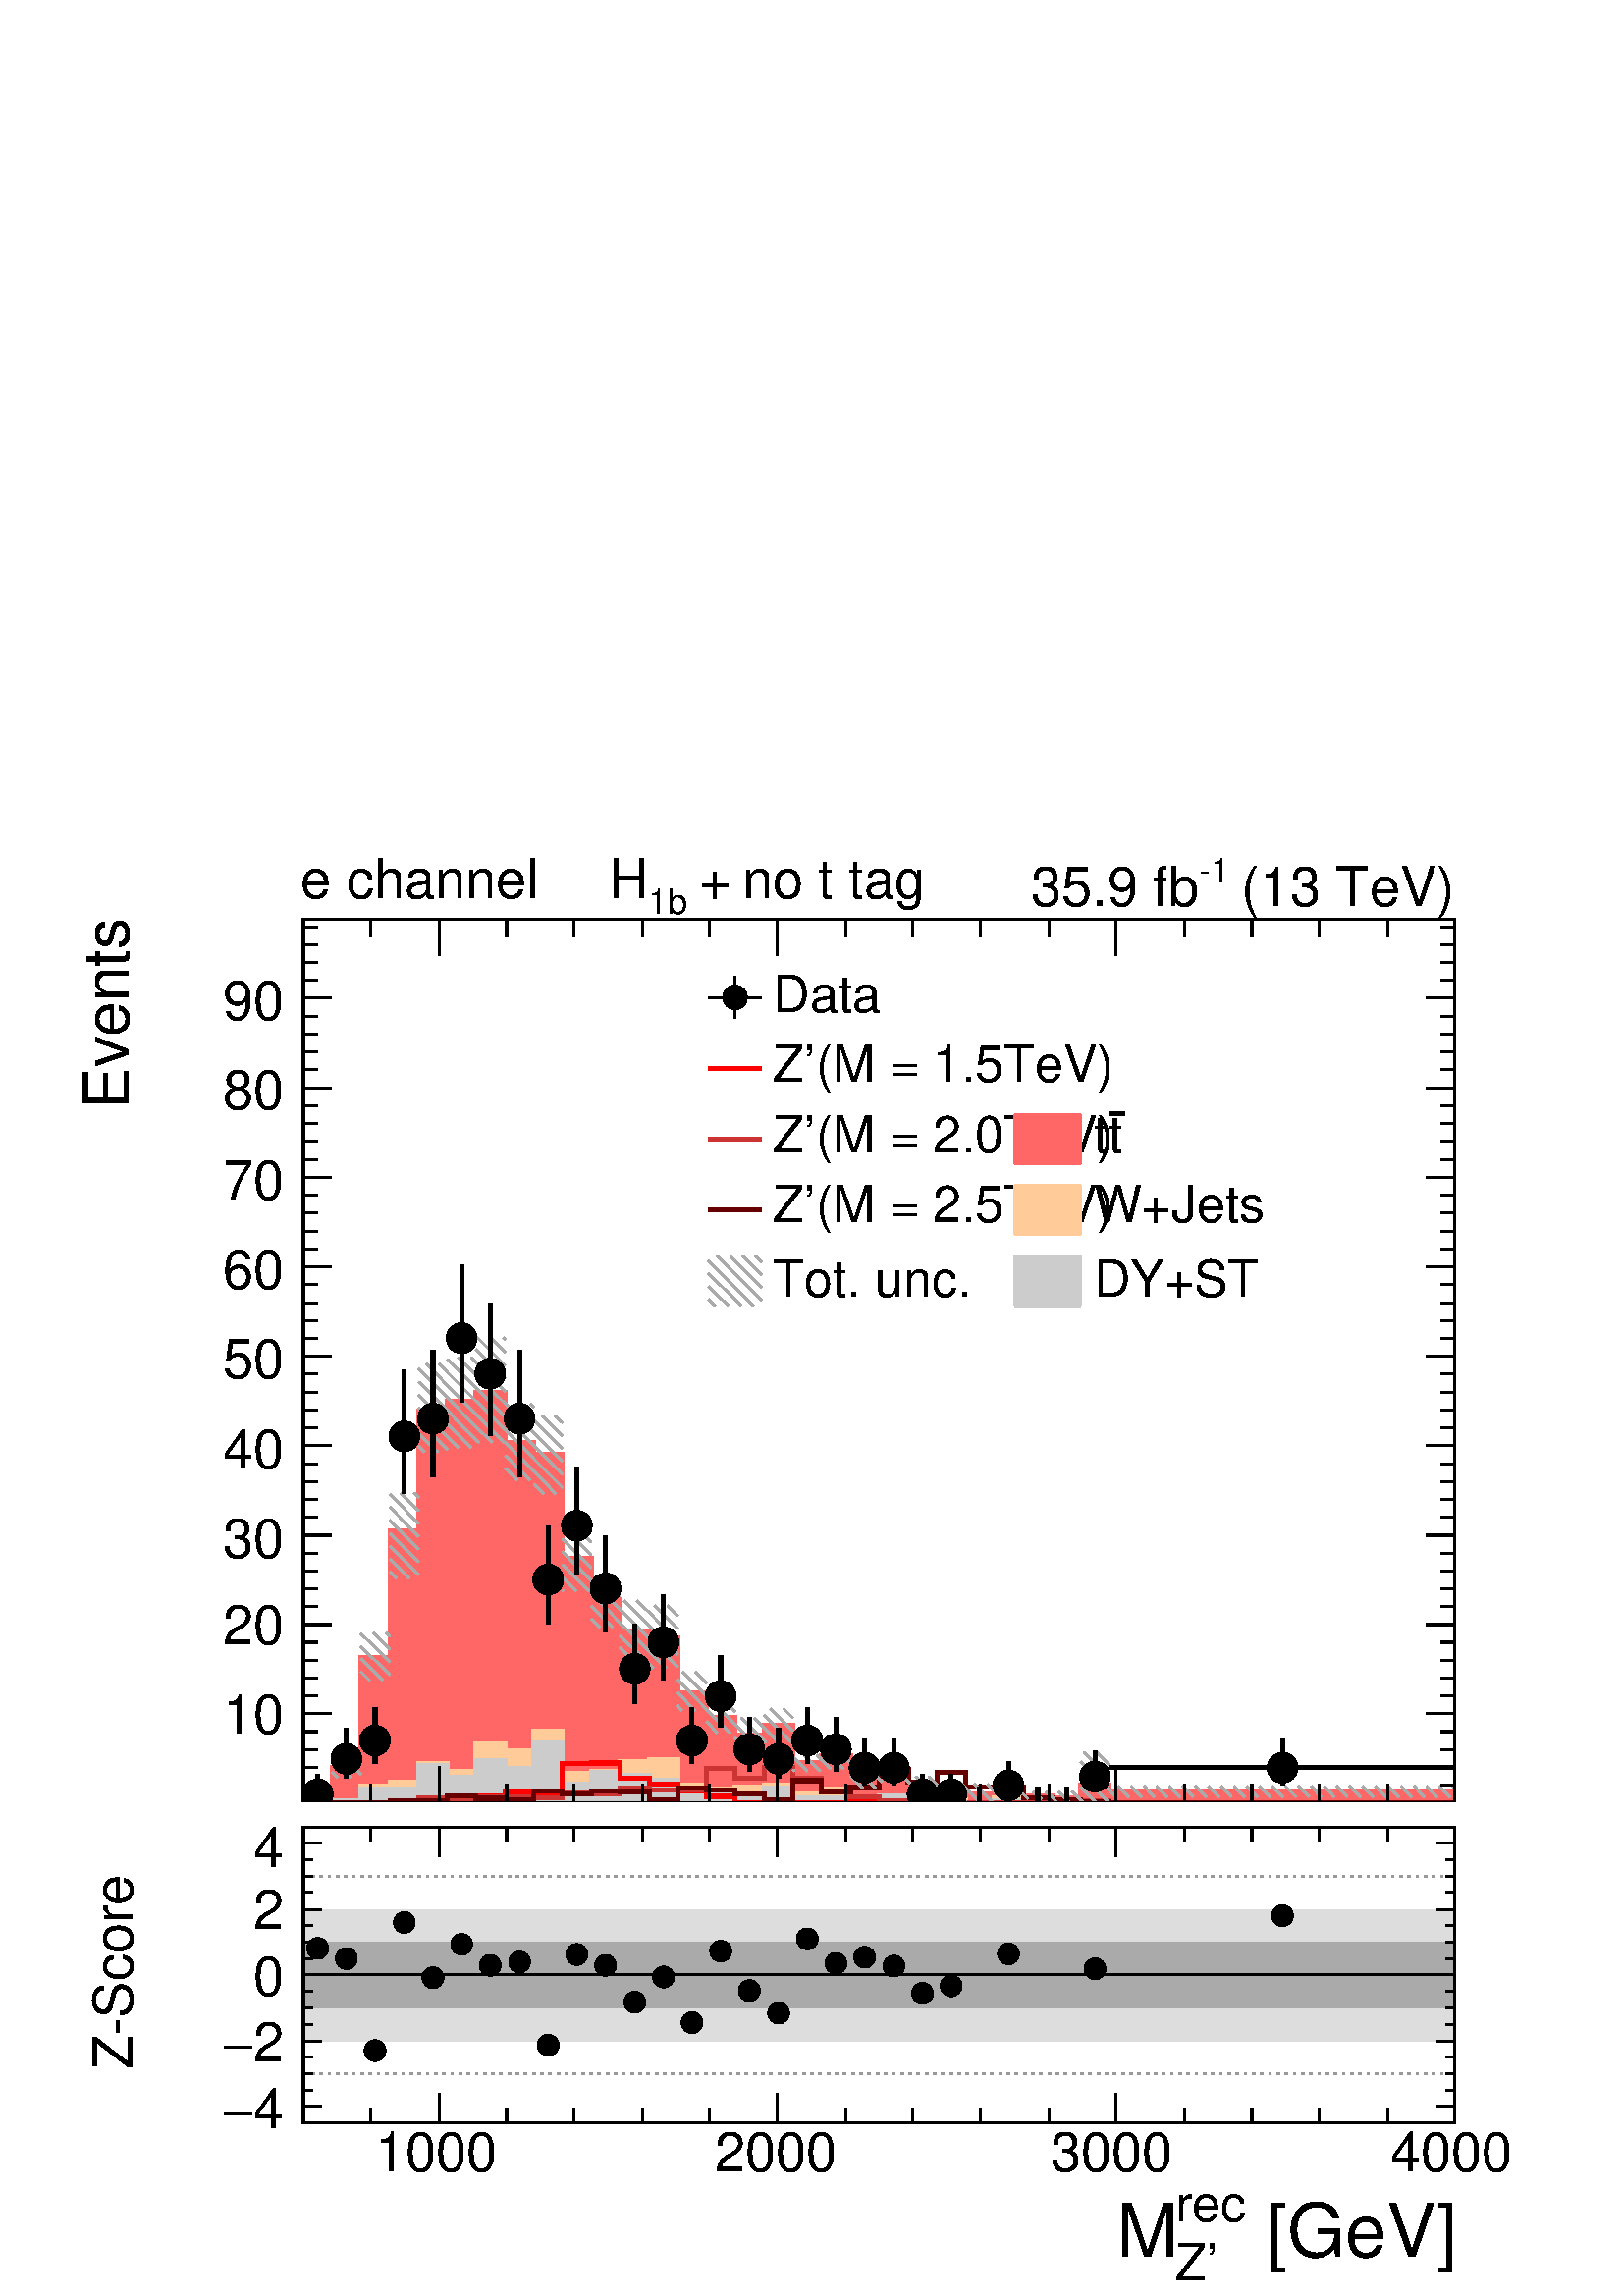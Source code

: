 %!PS-Adobe-2.0 EPSF-2.0
%%BoundingBox:  0 0 567 533
%%DocumentNeededResources: ProcSet (FontSetInit)
%%EndComments
%%BeginProlog
80 dict begin
/s {stroke} def /l {lineto} def /m {moveto} def /t {translate} def
/r {rotate} def /rl {roll}  def /R {repeat} def
/d {rlineto} def /rm {rmoveto} def /gr {grestore} def /f {eofill} def
/c {setrgbcolor} def /black {0 setgray} def /sd {setdash} def
/cl {closepath} def /sf {scalefont setfont} def /lw {setlinewidth} def
/box {m dup 0 exch d exch 0 d 0 exch neg d cl} def
/NC{systemdict begin initclip end}def/C{NC box clip newpath}def
/bl {box s} def /bf {gsave box gsave f grestore 1 lw [] 0 sd s grestore} def /Y { 0 exch d} def /X { 0 d} def 
/K {{pop pop 0 moveto} exch kshow} bind def
/ita {/ang 15 def gsave [1 0 ang dup sin exch cos div 1 0 0] concat} def 
/mp {newpath /y exch def /x exch def} def
/side {[w .77 mul w .23 mul] .385 w mul sd w 0 l currentpoint t -144 r} def
/mr {mp x y w2 0 360 arc} def /m24 {mr s} def /m20 {mr f} def
/mb {mp x y w2 add m w2 neg 0 d 0 w neg d w 0 d 0 w d cl} def
/mt {mp x y w2 add m w2 neg w neg d w 0 d cl} def
/w4 {w 4 div} def
/w6 {w 6 div} def
/w8 {w 8 div} def
/m21 {mb f} def /m25 {mb s} def /m22 {mt f} def /m26{mt s} def
/m23 {mp x y w2 sub m w2 w d w neg 0 d cl f} def
/m27 {mp x y w2 add m w3 neg w2 neg d w3 w2 neg d w3 w2 d cl s} def
/m28 {mp x w2 sub y w2 sub w3 add m w3 0 d  0 w3 neg d w3 0 d 0 w3 d w3 0 d  0 w3 d w3 neg 0 d 0 w3 d w3 neg 0 d 0 w3 neg d w3 neg 0 d cl s } def
/m29 {mp gsave x w2 sub y w2 add w3 sub m currentpoint t 4 {side} repeat cl fill gr} def
/m30 {mp gsave x w2 sub y w2 add w3 sub m currentpoint t 4 {side} repeat cl s gr} def
/m31 {mp x y w2 sub m 0 w d x w2 sub y m w 0 d x w2 sub y w2 add m w w neg d x w2 sub y w2 sub m w w d s} def
/m32 {mp x y w2 sub m w2 w d w neg 0 d cl s} def
/m33 {mp x y w2 add m w3 neg w2 neg d w3 w2 neg d w3 w2 d cl f} def
/m34 {mp x w2 sub y w2 sub w3 add m w3 0 d  0 w3 neg d w3 0 d 0 w3 d w3 0 d  0 w3 d w3 neg 0 d 0 w3 d w3 neg 0 d 0 w3 neg d w3 neg 0 d cl f } def
/m35 {mp x y w2 add m w2 neg w2 neg d w2 w2 neg d w2 w2 d w2 neg w2 d x y w2 sub m 0 w d x w2 sub y m w 0 d s} def
/m36 {mb x w2 sub y w2 add m w w neg d x w2 sub y w2 sub m w w d s} def
/m37 {mp x y m w4 neg w2 d w4 neg w2 neg d w2 0 d  w4 neg w2 neg d w2 0 d w4 neg w2 d w2 0 d w4 neg w2 d w4 neg w2 neg d cl s} def
/m38 {mp x w4 sub y w2 add m w4 neg w4 neg d 0 w2 neg d w4 w4 neg d w2 0 d w4 w4 d 0 w2 d w4 neg w4 d w2 neg 0 d x y w2 sub m 0 w d x w2 sub y m w 0 d cl s} def
/m39 {mp x y m w4 neg w2 d w4 neg w2 neg d w2 0 d  w4 neg w2 neg d w2 0 d w4 neg w2 d w2 0 d w4 neg w2 d w4 neg w2 neg d cl f} def
/m40 {mp x y m w4 w2 d w4 w4 neg d w2 neg w4 neg d w2 w4 neg d w4 neg w4 neg d w4 neg w2 d w4 neg w2 neg d w4 neg w4 d w2 w4 d w2 neg w4 d w4 w4 d w4 w2 neg d cl s} def
/m41 {mp x y m w4 w2 d w4 w4 neg d w2 neg w4 neg d w2 w4 neg d w4 neg w4 neg d w4 neg w2 d w4 neg w2 neg d w4 neg w4 d w2 w4 d w2 neg w4 d w4 w4 d w4 w2 neg d cl f} def
/m42 {mp x y w2 add m w8 neg w2 -3 4 div mul d w2 -3 4 div mul w8 neg d w2 3 4 div mul w8 neg d w8 w2 -3 4 div mul d w8 w2 3 4 div mul d w2 3 4 div mul w8 d w2 -3 4 div mul w8 d w8 neg w2 3 4 div mul d cl s} def
/m43 {mp x y w2 add m w8 neg w2 -3 4 div mul d w2 -3 4 div mul w8 neg d w2 3 4 div mul w8 neg d w8 w2 -3 4 div mul d w8 w2 3 4 div mul d w2 3 4 div mul w8 d w2 -3 4 div mul w8 d w8 neg w2 3 4 div mul d cl f} def
/m44 {mp x y m w6 neg w2 d w2 2 3 div mul 0 d w6 neg w2 neg d w2 w6 d 0 w2 -2 3 div mul d w2 neg w6 d w6 w2 neg d w2 -2 3 div mul 0 d w6 w2 d w2 neg w6 neg d 0 w2 2 3 div mul d w2 w6 neg d cl s} def
/m45 {mp x y m w6 neg w2 d w2 2 3 div mul 0 d w6 neg w2 neg d w2 w6 d 0 w2 -2 3 div mul d w2 neg w6 d w6 w2 neg d w2 -2 3 div mul 0 d w6 w2 d w2 neg w6 neg d 0 w2 2 3 div mul d w2 w6 neg d cl f} def
/m46 {mp x y w4 add m w4 neg w4 d w4 neg w4 neg d  w4 w4 neg d w4 neg w4 neg d w4 w4 neg d w4 w4 d w4 w4 neg d w4 w4 d w4 neg w4 d w4 w4 d w4 neg w4 d w4 neg w4 neg d cl s} def
/m47 {mp x y w4 add m w4 neg w4 d w4 neg w4 neg d w4 w4 neg d w4 neg w4 neg d  w4 w4 neg d w4 w4 d w4 w4 neg d w4 w4 d w4 neg w4 d w4 w4 d w4 neg w4 d w4 neg w4 neg d cl f} def
/m48 {mp x y w4 add m w4 neg w4 d w4 neg w4 neg d w4 w4 neg d  w4 neg w4 neg d w4 w4 neg d w4 w4 d w4 w4 neg d w4 w4 d w4 neg w4 d w4 w4 d w4 neg w4 d w4 neg w4 neg d  w4 w4 neg d w4 neg w4 neg d w4 neg w4 d w4 w4 d cl f} def
/m49 {mp x w2 sub w3 add y w2 sub w3 add m  0 w3 neg d w3 0 d 0 w3 d w3 0 d 0 w3 d w3 neg 0 d 0 w3 d w3 neg 0 d 0 w3 neg d w3 neg 0 d 0 w3 neg d w3 0 d 0 w3 d w3 0 d 0 w3 neg d w3 neg 0 d cl f } def
/m2 {mp x y w2 sub m 0 w d x w2 sub y m w 0 d s} def
/m5 {mp x w2 sub y w2 sub m w w d x w2 sub y w2 add m w w neg d s} def
%%IncludeResource: ProcSet (FontSetInit)
%%IncludeResource: font Times-Roman
%%IncludeResource: font Times-Italic
%%IncludeResource: font Times-Bold
%%IncludeResource: font Times-BoldItalic
%%IncludeResource: font Helvetica
%%IncludeResource: font Helvetica-Oblique
%%IncludeResource: font Helvetica-Bold
%%IncludeResource: font Helvetica-BoldOblique
%%IncludeResource: font Courier
%%IncludeResource: font Courier-Oblique
%%IncludeResource: font Courier-Bold
%%IncludeResource: font Courier-BoldOblique
%%IncludeResource: font Symbol
%%IncludeResource: font ZapfDingbats
/reEncode {exch findfont dup length dict begin {1 index /FID eq  {pop pop} {def} ifelse } forall /Encoding exch def currentdict end dup /FontName get exch definefont pop } def [/Times-Bold /Times-Italic /Times-BoldItalic /Helvetica /Helvetica-Oblique
 /Helvetica-Bold /Helvetica-BoldOblique /Courier /Courier-Oblique /Courier-Bold /Courier-BoldOblique /Times-Roman /AvantGarde-Book /AvantGarde-BookOblique /AvantGarde-Demi /AvantGarde-DemiOblique /Bookman-Demi /Bookman-DemiItalic /Bookman-Light
 /Bookman-LightItalic /Helvetica-Narrow /Helvetica-Narrow-Bold /Helvetica-Narrow-BoldOblique /Helvetica-Narrow-Oblique /NewCenturySchlbk-Roman /NewCenturySchlbk-Bold /NewCenturySchlbk-BoldItalic /NewCenturySchlbk-Italic /Palatino-Bold
 /Palatino-BoldItalic /Palatino-Italic /Palatino-Roman ] {ISOLatin1Encoding reEncode } forall
%%EndProlog
%%BeginSetup
%%EndSetup
newpath  gsave  .25 .25 scale  gsave  0 0 t black[  ] 0 sd 3 lw 1 1 1 c 2222 1385 23 724 bf black 1 1 1 c 2268 2130 0 0 bf black 1 1 1 c 2222 1385 23 724 bf black 1 1 1 c black 1689 1295 445 724 bl 1689 1295 445 724 bl 1 1 1 c black /w 45 def /w2 {w
 2 div} def /w3 {w 3 div} def 466 736 508 788 550 815 593 1261 635 1287 677 1405 719 1353 762 1287 804 1051 846 1130 888 1038 931 920 973 959 1015 815 1057 880 1099 802 1142 788 1184 815 1226 802 1268 775 1311 775 1353 736 1395 736 1479 749 1606 762
 1881 775 26 { m20} R 445 724 m 1689 X s 644 777 m -53 Y s 743 751 m -27 Y s 842 751 m -27 Y s 942 751 m -27 Y s 1041 751 m -27 Y s 1140 777 m -53 Y s 1240 751 m -27 Y s 1339 751 m -27 Y s 1438 751 m -27 Y s 1538 751 m -27 Y s 1637 777 m -53 Y s 1737
 751 m -27 Y s 1836 751 m -27 Y s 1935 751 m -27 Y s 2035 751 m -27 Y s 2134 777 m -53 Y s 644 777 m -53 Y s 544 751 m -27 Y s 445 751 m -27 Y s
 gsave  2222 1385 23 724 C 589.835 681.46 t 0 r /Helvetica findfont 45.965 sf 0 0 m (1000) show NC gr 
 gsave  2222 1385 23 724 C 1088.05 681.46 t 0 r /Helvetica findfont 45.965 sf 0 0 m (2000) show NC gr 
 gsave  2222 1385 23 724 C 1580.53 681.46 t 0 r /Helvetica findfont 45.965 sf 0 0 m (3000) show NC gr 
 gsave  2222 1385 23 724 C 2078.74 681.46 t 0 r /Helvetica findfont 45.965 sf 0 0 m (4000) show NC gr 
 gsave  2222 1385 23 724 C 337.867 -549.749 t 0 r /Helvetica findfont 649.249 sf 0 0 m ( [GeV]) show NC gr 
 gsave  2222 1385 23 724 C -251.969 -257.695 t 0 r /Helvetica findfont 430.917 sf 0 0 m (rec) show NC gr 
 gsave  2222 1385 23 724 C -251.969 -738.726 t 0 r /Helvetica findfont 430.917 sf 0 0 m (Z') show NC gr 
 gsave  2222 1385 23 724 C -744.452 -549.749 t 0 r /Helvetica findfont 649.249 sf 0 0 m (M) show NC gr  445 2019 m 1689 X s 644 1966 m 53 Y s 743 1993 m 26 Y s 842 1993 m 26 Y s 942 1993 m 26 Y s 1041 1993 m 26 Y s 1140 1966 m 53 Y s 1240 1993 m 26 Y
 s 1339 1993 m 26 Y s 1438 1993 m 26 Y s 1538 1993 m 26 Y s 1637 1966 m 53 Y s 1737 1993 m 26 Y s 1836 1993 m 26 Y s 1935 1993 m 26 Y s 2035 1993 m 26 Y s 2134 1966 m 53 Y s 644 1966 m 53 Y s 544 1993 m 26 Y s 445 1993 m 26 Y s 445 724 m 1295 Y s 486
 854 m -41 X s 466 880 m -21 X s 466 907 m -21 X s 466 933 m -21 X s 466 959 m -21 X s 486 985 m -41 X s 466 1011 m -21 X s 466 1038 m -21 X s 466 1064 m -21 X s 466 1090 m -21 X s 486 1116 m -41 X s 466 1143 m -21 X s 466 1169 m -21 X s 466 1195 m
 -21 X s 466 1221 m -21 X s 486 1248 m -41 X s 466 1274 m -21 X s 466 1300 m -21 X s 466 1326 m -21 X s 466 1353 m -21 X s 486 1379 m -41 X s 466 1405 m -21 X s 466 1431 m -21 X s 466 1457 m -21 X s 466 1484 m -21 X s 486 1510 m -41 X s 466 1536 m
 -21 X s 466 1562 m -21 X s 466 1589 m -21 X s 466 1615 m -21 X s 486 1641 m -41 X s 466 1667 m -21 X s 466 1694 m -21 X s 466 1720 m -21 X s 466 1746 m -21 X s 486 1772 m -41 X s 466 1799 m -21 X s 466 1825 m -21 X s 466 1851 m -21 X s 466 1877 m
 -21 X s 486 1904 m -41 X s 486 854 m -41 X s 466 828 m -21 X s 466 802 m -21 X s 466 775 m -21 X s 466 749 m -21 X s 486 1904 m -41 X s 466 1930 m -21 X s 466 1956 m -21 X s 466 1982 m -21 X s 466 2008 m -21 X s
 gsave  2222 1385 23 724 C 326.414 824.624 t 0 r /Helvetica findfont 80.438 sf 0 0 m (10) show NC gr 
 gsave  2222 1385 23 724 C 326.414 956.335 t 0 r /Helvetica findfont 80.438 sf 0 0 m (20) show NC gr 
 gsave  2222 1385 23 724 C 326.414 1082.32 t 0 r /Helvetica findfont 80.438 sf 0 0 m (30) show NC gr 
 gsave  2222 1385 23 724 C 326.414 1214.03 t 0 r /Helvetica findfont 80.438 sf 0 0 m (40) show NC gr 
 gsave  2222 1385 23 724 C 326.414 1345.74 t 0 r /Helvetica findfont 80.438 sf 0 0 m (50) show NC gr 
 gsave  2222 1385 23 724 C 326.414 1477.45 t 0 r /Helvetica findfont 80.438 sf 0 0 m (60) show NC gr 
 gsave  2222 1385 23 724 C 326.414 1609.16 t 0 r /Helvetica findfont 80.438 sf 0 0 m (70) show NC gr 
 gsave  2222 1385 23 724 C 326.414 1740.87 t 0 r /Helvetica findfont 80.438 sf 0 0 m (80) show NC gr 
 gsave  2222 1385 23 724 C 326.414 1872.58 t 0 r /Helvetica findfont 80.438 sf 0 0 m (90) show NC gr 
 gsave  2222 1385 23 724 C 188.976 1740.87 t 90 r /Helvetica findfont 91.929 sf 0 0 m (Events) show NC gr  2134 724 m 1295 Y s 2092 854 m 42 X s 2113 880 m 21 X s 2113 907 m 21 X s 2113 933 m 21 X s 2113 959 m 21 X s 2092 985 m 42 X s 2113 1011 m 21
 X s 2113 1038 m 21 X s 2113 1064 m 21 X s 2113 1090 m 21 X s 2092 1116 m 42 X s 2113 1143 m 21 X s 2113 1169 m 21 X s 2113 1195 m 21 X s 2113 1221 m 21 X s 2092 1248 m 42 X s 2113 1274 m 21 X s 2113 1300 m 21 X s 2113 1326 m 21 X s 2113 1353 m 21 X
 s 2092 1379 m 42 X s 2113 1405 m 21 X s 2113 1431 m 21 X s 2113 1457 m 21 X s 2113 1484 m 21 X s 2092 1510 m 42 X s 2113 1536 m 21 X s 2113 1562 m 21 X s 2113 1589 m 21 X s 2113 1615 m 21 X s 2092 1641 m 42 X s 2113 1667 m 21 X s 2113 1694 m 21 X s
 2113 1720 m 21 X s 2113 1746 m 21 X s 2092 1772 m 42 X s 2113 1799 m 21 X s 2113 1825 m 21 X s 2113 1851 m 21 X s 2113 1877 m 21 X s 2092 1904 m 42 X s 2092 854 m 42 X s 2113 828 m 21 X s 2113 802 m 21 X s 2113 775 m 21 X s 2113 749 m 21 X s 2092
 1904 m 42 X s 2113 1930 m 21 X s 2113 1956 m 21 X s 2113 1982 m 21 X s 2113 2008 m 21 X s 1 0 0 c 6 lw 1 1 1 c 1 0 0 c 445 724 m 169 X 1 Y 42 X 6 Y 42 X 2 Y 43 X 6 Y 42 X -6 Y 42 X 48 Y 42 X 1 Y 42 X -23 Y 43 X -8 Y 42 X -10 Y 42 X -8 Y 42 X -9 Y
 169 X 1 Y 42 X -1 Y 845 X s 0.8 0.2 0.2 c 1 1 1 c 0.8 0.2 0.2 c 445 724 m 169 X 7 Y 42 X -5 Y 42 X 6 Y 85 X -1 Y 42 X 7 Y 42 X -1 Y 42 X 8 Y 43 X -3 Y 84 X 32 Y 42 X -15 Y 43 X 17 Y 42 X -16 Y 42 X -19 Y 42 X -9 Y 42 X -6 Y 43 X -2 Y 253 X 2 Y 42 X
 -2 Y 507 X s 0.4 0 0 c 1 1 1 c 0.4 0 0 c 445 724 m 127 X 2 Y 84 X 8 Y 42 X -4 Y 43 X -2 Y 42 X 13 Y 42 X -5 Y 42 X 5 Y 42 X -2 Y 43 X -11 Y 42 X 17 Y 42 X -3 Y 42 X -6 Y 43 X -8 Y 42 X 28 Y 42 X -16 Y 42 X 6 Y 42 X 26 Y 43 X -18 Y 42 X 14 Y 42 X -21
 Y 42 X -1 Y 43 X -15 Y 42 X -3 Y 42 X -3 Y 42 X -1 Y 507 X s 1 0.4 0.4 c 3 lw 445 724 m 4 Y 42 X 48 Y 42 X 160 Y 43 X 186 Y 42 X 176 Y 42 X 15 Y 42 X 13 Y 43 X -74 Y 42 X -17 Y 42 X -153 Y 42 X -61 Y 42 X -47 Y 43 X -8 Y 42 X -81 Y 42 X -36 Y 42 X
 -26 Y 43 X 14 Y 42 X -55 Y 42 X 10 Y 42 X -29 Y 42 X 7 Y 43 X -20 Y 42 X -5 Y 42 X -8 Y 42 X 3 Y 43 X -6 Y 42 X -4 Y 42 X 20 Y 42 X -10 Y 507 X -16 Y f 6 lw 445 728 m 42 X 48 Y 42 X 160 Y 43 X 186 Y 42 X 176 Y 42 X 15 Y 42 X 13 Y 43 X -74 Y 42 X -17
 Y 42 X -153 Y 42 X -61 Y 42 X -47 Y 43 X -8 Y 42 X -81 Y 42 X -36 Y 42 X -26 Y 43 X 14 Y 42 X -55 Y 42 X 10 Y 42 X -29 Y 42 X 7 Y 43 X -20 Y 42 X -5 Y 42 X -8 Y 42 X 3 Y 43 X -6 Y 42 X -4 Y 42 X 20 Y 42 X -10 Y 507 X s 1 0.8 0.6 c 0.999 0.999 0.999
 c 1 0.8 0.6 c 3 lw 0.999 0.999 0.999 c 445 724 m 42 X 3 Y 42 X 21 Y 43 X 6 Y 42 X 27 Y 42 X -11 Y 42 X 40 Y 43 X -10 Y 42 X 29 Y 42 X -63 Y 42 X 4 Y 42 X 14 Y 43 X 3 Y 42 X -37 Y 42 X -6 Y 42 X 2 Y 43 X 3 Y 42 X -13 Y 42 X 8 Y 42 X -17 Y 42 X 6 Y 43
 X -3 Y 42 X -2 Y 42 X -4 Y 42 X 7 Y 43 X -6 Y 42 X -1 Y 42 X 3 Y 42 X -3 Y 507 X f 6 lw 1 0.8 0.6 c 0.999 0.999 0.999 c 1 0.8 0.6 c 445 724 m 42 X 3 Y 42 X 21 Y 43 X 6 Y 42 X 27 Y 42 X -11 Y 42 X 40 Y 43 X -10 Y 42 X 29 Y 42 X -63 Y 42 X 4 Y 42 X 14
 Y 43 X 3 Y 42 X -37 Y 42 X -6 Y 42 X 2 Y 43 X 3 Y 42 X -13 Y 42 X 8 Y 42 X -17 Y 42 X 6 Y 43 X -3 Y 42 X -2 Y 42 X -4 Y 42 X 7 Y 43 X -6 Y 42 X -1 Y 42 X 3 Y 42 X -3 Y 507 X s 1 1 1 c 1 0.8 0.6 c 445 724 m 42 X 3 Y 42 X 21 Y 43 X 6 Y 42 X 27 Y 42 X
 -11 Y 42 X 40 Y 43 X -10 Y 42 X 29 Y 42 X -63 Y 42 X 4 Y 42 X 14 Y 43 X 3 Y 42 X -37 Y 42 X -6 Y 42 X 2 Y 43 X 3 Y 42 X -13 Y 42 X 8 Y 42 X -17 Y 42 X 6 Y 43 X -3 Y 42 X -2 Y 42 X -4 Y 42 X 7 Y 43 X -6 Y 42 X -1 Y 42 X 3 Y 42 X -3 Y 507 X s 3 lw 445
 724 m 42 X 3 Y 42 X 21 Y 43 X 6 Y 42 X 27 Y 42 X -11 Y 42 X 40 Y 43 X -10 Y 42 X 29 Y 42 X -63 Y 42 X 4 Y 42 X 14 Y 43 X 3 Y 42 X -37 Y 42 X -6 Y 42 X 2 Y 43 X 3 Y 42 X -13 Y 42 X 8 Y 42 X -17 Y 42 X 6 Y 43 X -3 Y 42 X -2 Y 42 X -4 Y 42 X 7 Y 43 X
 -6 Y 42 X -1 Y 42 X 3 Y 42 X -3 Y 507 X f 6 lw 445 724 m 42 X 3 Y 42 X 21 Y 43 X 6 Y 42 X 27 Y 42 X -11 Y 42 X 40 Y 43 X -10 Y 42 X 29 Y 42 X -63 Y 42 X 4 Y 42 X 14 Y 43 X 3 Y 42 X -37 Y 42 X -6 Y 42 X 2 Y 43 X 3 Y 42 X -13 Y 42 X 8 Y 42 X -17 Y 42
 X 6 Y 43 X -3 Y 42 X -2 Y 42 X -4 Y 42 X 7 Y 43 X -6 Y 42 X -1 Y 42 X 3 Y 42 X -3 Y 507 X s 0.8 0.8 0.8 c 0.999 0.999 0.999 c 0.8 0.8 0.8 c 3 lw 0.999 0.999 0.999 c 445 724 m 42 X 3 Y 42 X 17 Y 43 X -1 Y 42 X 35 Y 42 X -17 Y 42 X 25 Y 43 X -12 Y 42
 X 38 Y 42 X -61 Y 42 X 17 Y 42 X -4 Y 43 X -8 Y 42 X -21 Y 42 X 2 Y 42 X -5 Y 43 X 13 Y 42 X -14 Y 84 X -4 Y 42 X 6 Y 43 X -7 Y 42 X -2 Y 84 X 2 Y 43 X -2 Y 84 X 3 Y 42 X -3 Y 507 X f 6 lw 0.8 0.8 0.8 c 0.999 0.999 0.999 c 0.8 0.8 0.8 c 445 724 m 42
 X 3 Y 42 X 17 Y 43 X -1 Y 42 X 35 Y 42 X -17 Y 42 X 25 Y 43 X -12 Y 42 X 38 Y 42 X -61 Y 42 X 17 Y 42 X -4 Y 43 X -8 Y 42 X -21 Y 42 X 2 Y 42 X -5 Y 43 X 13 Y 42 X -14 Y 84 X -4 Y 42 X 6 Y 43 X -7 Y 42 X -2 Y 84 X 2 Y 43 X -2 Y 84 X 3 Y 42 X -3 Y
 507 X s 1 1 1 c 0.8 0.8 0.8 c 445 724 m 42 X 3 Y 42 X 17 Y 43 X -1 Y 42 X 35 Y 42 X -17 Y 42 X 25 Y 43 X -12 Y 42 X 38 Y 42 X -61 Y 42 X 17 Y 42 X -4 Y 43 X -8 Y 42 X -21 Y 42 X 2 Y 42 X -5 Y 43 X 13 Y 42 X -14 Y 84 X -4 Y 42 X 6 Y 43 X -7 Y 42 X -2
 Y 84 X 2 Y 43 X -2 Y 84 X 3 Y 42 X -3 Y 507 X s 3 lw 445 724 m 42 X 3 Y 42 X 17 Y 43 X -1 Y 42 X 35 Y 42 X -17 Y 42 X 25 Y 43 X -12 Y 42 X 38 Y 42 X -61 Y 42 X 17 Y 42 X -4 Y 43 X -8 Y 42 X -21 Y 42 X 2 Y 42 X -5 Y 43 X 13 Y 42 X -14 Y 84 X -4 Y 42
 X 6 Y 43 X -7 Y 42 X -2 Y 84 X 2 Y 43 X -2 Y 84 X 3 Y 42 X -3 Y 507 X f 6 lw 445 724 m 42 X 3 Y 42 X 17 Y 43 X -1 Y 42 X 35 Y 42 X -17 Y 42 X 25 Y 43 X -12 Y 42 X 38 Y 42 X -61 Y 42 X 17 Y 42 X -4 Y 43 X -8 Y 42 X -21 Y 42 X 2 Y 42 X -5 Y 43 X 13 Y
 42 X -14 Y 84 X -4 Y 42 X 6 Y 43 X -7 Y 42 X -2 Y 84 X 2 Y 43 X -2 Y 84 X 3 Y 42 X -3 Y 507 X s 0.999 0.999 0.999 c 0.8 0.8 0.8 c 3 lw 0.999 0.999 0.999 c 445 724 m 42 X 3 Y 42 X 16 Y 43 X -2 Y 42 X 34 Y 42 X -18 Y 42 X 25 Y 43 X -13 Y 42 X 39 Y 42
 X -59 Y 42 X 16 Y 42 X -4 Y 43 X -9 Y 42 X -18 Y 42 X 1 Y 42 X -4 Y 43 X 13 Y 42 X -15 Y 42 X 2 Y 42 X -5 Y 42 X 7 Y 43 X -7 Y 42 X -2 Y 84 X 2 Y 43 X -2 Y 84 X 1 Y 42 X -1 Y 507 X f 6 lw 0.8 0.8 0.8 c 0.999 0.999 0.999 c 0.8 0.8 0.8 c 445 724 m 42
 X 3 Y 42 X 16 Y 43 X -2 Y 42 X 34 Y 42 X -18 Y 42 X 25 Y 43 X -13 Y 42 X 39 Y 42 X -59 Y 42 X 16 Y 42 X -4 Y 43 X -9 Y 42 X -18 Y 42 X 1 Y 42 X -4 Y 43 X 13 Y 42 X -15 Y 42 X 2 Y 42 X -5 Y 42 X 7 Y 43 X -7 Y 42 X -2 Y 84 X 2 Y 43 X -2 Y 84 X 1 Y 42
 X -1 Y 507 X s 1 1 1 c 0.8 0.8 0.8 c 445 724 m 42 X 3 Y 42 X 16 Y 43 X -2 Y 42 X 34 Y 42 X -18 Y 42 X 25 Y 43 X -13 Y 42 X 39 Y 42 X -59 Y 42 X 16 Y 42 X -4 Y 43 X -9 Y 42 X -18 Y 42 X 1 Y 42 X -4 Y 43 X 13 Y 42 X -15 Y 42 X 2 Y 42 X -5 Y 42 X 7 Y
 43 X -7 Y 42 X -2 Y 84 X 2 Y 43 X -2 Y 84 X 1 Y 42 X -1 Y 507 X s 3 lw 445 724 m 42 X 3 Y 42 X 16 Y 43 X -2 Y 42 X 34 Y 42 X -18 Y 42 X 25 Y 43 X -13 Y 42 X 39 Y 42 X -59 Y 42 X 16 Y 42 X -4 Y 43 X -9 Y 42 X -18 Y 42 X 1 Y 42 X -4 Y 43 X 13 Y 42 X
 -15 Y 42 X 2 Y 42 X -5 Y 42 X 7 Y 43 X -7 Y 42 X -2 Y 84 X 2 Y 43 X -2 Y 84 X 1 Y 42 X -1 Y 507 X f 6 lw 445 724 m 42 X 3 Y 42 X 16 Y 43 X -2 Y 42 X 34 Y 42 X -18 Y 42 X 25 Y 43 X -13 Y 42 X 39 Y 42 X -59 Y 42 X 16 Y 42 X -4 Y 43 X -9 Y 42 X -18 Y
 42 X 1 Y 42 X -4 Y 43 X 13 Y 42 X -15 Y 42 X 2 Y 42 X -5 Y 42 X 7 Y 43 X -7 Y 42 X -2 Y 84 X 2 Y 43 X -2 Y 84 X 1 Y 42 X -1 Y 507 X s 1 0 0 c 1 1 1 c 1 0 0 c 445 724 m 169 X 1 Y 42 X 6 Y 42 X 2 Y 43 X 6 Y 42 X -6 Y 42 X 48 Y 42 X 1 Y 42 X -23 Y 43 X
 -8 Y 42 X -10 Y 42 X -8 Y 42 X -9 Y 169 X 1 Y 42 X -1 Y 845 X s 0.8 0.2 0.2 c 1 1 1 c 0.8 0.2 0.2 c 445 724 m 169 X 7 Y 42 X -5 Y 42 X 6 Y 85 X -1 Y 42 X 7 Y 42 X -1 Y 42 X 8 Y 43 X -3 Y 84 X 32 Y 42 X -15 Y 43 X 17 Y 42 X -16 Y 42 X -19 Y 42 X -9 Y
 42 X -6 Y 43 X -2 Y 253 X 2 Y 42 X -2 Y 507 X s 0.4 0 0 c 1 1 1 c 0.4 0 0 c 445 724 m 127 X 2 Y 84 X 8 Y 42 X -4 Y 43 X -2 Y 42 X 13 Y 42 X -5 Y 42 X 5 Y 42 X -2 Y 43 X -11 Y 42 X 17 Y 42 X -3 Y 42 X -6 Y 43 X -8 Y 42 X 28 Y 42 X -16 Y 42 X 6 Y 42 X
 26 Y 43 X -18 Y 42 X 14 Y 42 X -21 Y 42 X -1 Y 43 X -15 Y 42 X -3 Y 42 X -3 Y 42 X -1 Y 507 X s black 3 lw 0.667 0.667 0.667 c 487 732 m -1 Y s 468 732 m 7 -7 d s 449 732 m 7 -7 d s black 0.667 0.667 0.667 c 521 791 m 8 -8 d s 503
 791 m 26 -26 d s 487 788 m 27 -27 d s 487 769 m 8 -8 d s black 0.667 0.667 0.667 c 566 973 m 6 -5 d s 548 973 m 24 -24 d s 529 972 m 43 -42 d s 529 953 m 43 -42 d s 529 935 m 32 -32 d s 529 916 m 13 -13 d s black 0.667 0.667 0.667
 c 607 1178 m 7 -7 d s 588 1178 m 26 -26 d s 572 1176 m 42 -43 d s 572 1157 m 42 -43 d s 572 1138 m 42 -43 d s 572 1119 m 42 -42 d s 572 1100 m 42 -42 d s 572 1081 m 28 -28 d s 572 1062 m 9 -9 d s black 0.667 0.667 0.667 c 644 1368 m 12 -13
 d s 625 1368 m 31 -32 d s 614 1360 m 42 -42 d s 614 1341 m 42 -42 d s 614 1322 m 42 -42 d s 614 1303 m 42 -42 d s 614 1284 m 42 -42 d s 614 1265 m 28 -27 d s 614 1247 m 9 -9 d s black 0.667 0.667 0.667 c 691 1377 m 7 -7 d s 672 1377 m 26
 -26 d s 656 1374 m 42 -42 d s 656 1355 m 42 -42 d s 656 1336 m 42 -42 d s 656 1318 m 42 -43 d s 656 1299 m 42 -43 d s 656 1280 m 35 -35 d s 656 1261 m 16 -16 d s black 0.667 0.667 0.667 c 738 1406 m 3 -3 d s 719 1406 m 22 -22 d s 700 1406 m
 41 -41 d s 698 1389 m 43 -43 d s 698 1370 m 43 -43 d s 698 1351 m 43 -42 d s 698 1332 m 43 -42 d s 698 1313 m 43 -42 d s 698 1294 m 42 -42 d s 698 1275 m 24 -23 d s 698 1256 m 5 -4 d s black 0.667 0.667 0.667 c 778 1309 m 5 -5 d s 759 1309
 m 24 -24 d s 741 1309 m 42 -43 d s 741 1290 m 42 -43 d s 741 1271 m 42 -43 d s 741 1252 m 42 -42 d s 741 1233 m 36 -36 d s 741 1214 m 17 -17 d s black 0.667 0.667 0.667 c 814 1291 m 11 -10 d s 795 1291 m 30 -29 d s 783 1285 m 42 -42 d s 783
 1266 m 42 -42 d s 783 1247 m 42 -42 d s 783 1228 m 42 -42 d s 783 1210 m 32 -33 d s 783 1191 m 14 -14 d s black 0.667 0.667 0.667 c 864 1128 m 3 -3 d s 846 1128 m 21 -22 d s 827 1128 m 40 -41 d s 825 1111 m 42 -43 d s 825 1092 m 42 -43 d s
 825 1073 m 39 -39 d s 825 1054 m 20 -20 d s 825 1035 m 1 -1 d s black 0.667 0.667 0.667 c 897 1058 m 12 -13 d s 878 1058 m 31 -32 d s 867 1049 m 42 -42 d s 867 1031 m 42 -43 d s 867 1012 m 31 -31 d s 867 993 m 12 -12 d s black 0.667
 0.667 0.667 c 934 1020 m 18 -17 d s 915 1020 m 37 -36 d s 909 1007 m 43 -42 d s 909 988 m 43 -42 d s 909 969 m 37 -36 d s 909 951 m 18 -18 d s black 0.667 0.667 0.667 c 979 1013 m 15 -15 d s 960 1013 m 34 -34 d s 952 1003 m 42 -43 d s
 952 984 m 42 -43 d s 952 965 m 42 -42 d s 952 946 m 25 -25 d s 952 927 m 6 -6 d s black 0.667 0.667 0.667 c 1020 916 m 16 -17 d s 1001 916 m 35 -36 d s 994 904 m 42 -43 d s 994 885 m 25 -26 d s 994 866 m 6 -7 d s black 0.667 0.667
 0.667 c 1060 875 m 18 -18 d s 1041 875 m 37 -37 d s 1036 861 m 35 -35 d s 1036 843 m 16 -17 d s black 0.667 0.667 0.667 c 1106 848 m 15 -15 d s 1087 848 m 34 -33 d s 1078 838 m 41 -40 d s 1078 819 m 22 -21 d s 1078 800 m 3 -2 d s black
 0.667 0.667 0.667 c 1149 862 m 14 -14 d s 1130 862 m 33 -33 d s 1121 852 m 40 -40 d s 1121 833 m 21 -21 d s 1121 815 m 2 -3 d s black 0.667 0.667 0.667 c 1198 794 m 7 -7 d s 1179 794 m 24 -24 d s 1163 791 m 21 -21 d s 1163 772 m 2
 -2 d s black 0.667 0.667 0.667 c 1237 811 m 10 -10 d s 1218 811 m 29 -29 d s 1205 806 m 32 -33 d s 1205 787 m 13 -14 d s black 0.667 0.667 0.667 c 1285 782 m 4 -4 d s 1266 782 m 23 -23 d s 1247 782 m 37 -37 d s 1247 763 m 19 -18 d
 s black 0.667 0.667 0.667 c 1318 787 m 14 -14 d s 1299 787 m 33 -33 d s 1289 778 m 24 -24 d s 1289 759 m 5 -5 d s black 0.667 0.667 0.667 c 1362 762 m 12 -12 d s 1343 762 m 23 -24 d s 1332 754 m 16 -16 d s black 0.667 0.667
 0.667 c 1407 755 m 9 -10 d s 1388 755 m 19 -20 d s 1374 750 m 14 -15 d s black 0.667 0.667 0.667 c 1448 751 m 10 -10 d s 1429 751 m 27 -27 d s 1416 745 m 21 -21 d s 1416 726 m 2 -2 d s black 0.667 0.667 0.667 c 1487 749 m 14 -13
 d s 1468 749 m 19 -19 d s 1458 741 m 11 -11 d s black 0.667 0.667 0.667 c 1534 740 m 9 -8 d s 1515 740 m 12 -11 d s 1501 736 m 7 -7 d s black 0.667 0.667 0.667 c 1572 740 m 13 -13 d s 1553 740 m 16 -16 d s 1543 732 m 7 -8 d s black
 0.667 0.667 0.667 c 1609 798 m 18 -19 d s 1590 798 m 37 -38 d s 1585 784 m 42 -42 d s 1585 765 m 41 -41 d s 1585 746 m 22 -22 d s 1585 727 m 3 -3 d s black 0.667 0.667 0.667 c 2130 748 m 4 -4 d s 2111 748 m 16 -16 d s 2092 748 m 16
 -16 d s 2074 748 m 15 -16 d s 2055 748 m 15 -16 d s 2036 748 m 16 -16 d s 2017 748 m 16 -16 d s 1998 748 m 16 -16 d s 1979 748 m 16 -16 d s 1960 748 m 16 -16 d s 1942 748 m 15 -16 d s 1923 748 m 15 -16 d s 1904 748 m 16 -16 d s 1885 748 m 16 -16 d s
 1866 748 m 16 -16 d s 1847 748 m 16 -16 d s 1828 748 m 16 -16 d s 1810 748 m 15 -16 d s 1791 748 m 15 -16 d s 1772 748 m 16 -16 d s 1753 748 m 16 -16 d s 1734 748 m 16 -16 d s 1715 748 m 16 -16 d s 1696 748 m 16 -16 d s 1678 748 m 15 -16 d s 1659
 748 m 15 -16 d s 1640 748 m 16 -16 d s 1627 742 m 10 -10 d s black 0.667 0.667 0.667 c black 1 1 1 c 2222 724 23 0 bf black 1 1 1 c 2222 1385 23 724 bf black 1 1 1 c black 1689 1295 445 724 bl 1689 1295 445 724 bl 1 1 1 c black 1689 1295
 445 724 bl 1689 1295 445 724 bl 1 1 1 c black 466 736 508 788 550 815 593 1261 635 1287 677 1405 719 1353 762 1287 804 1051 846 1130 888 1038 931 920 973 959 1015 815 1057 880 1099 802 1142 788 1184 815 1226 802 1268 775 1311 775 1353 736 1395 736
 1479 749 1606 762 1881 775 26 { m20} R 445 724 m 1689 X s 644 777 m -53 Y s 743 751 m -27 Y s 842 751 m -27 Y s 942 751 m -27 Y s 1041 751 m -27 Y s 1140 777 m -53 Y s 1240 751 m -27 Y s 1339 751 m -27 Y s 1438 751 m -27 Y s 1538 751 m -27 Y s 1637
 777 m -53 Y s 1737 751 m -27 Y s 1836 751 m -27 Y s 1935 751 m -27 Y s 2035 751 m -27 Y s 2134 777 m -53 Y s 644 777 m -53 Y s 544 751 m -27 Y s 445 751 m -27 Y s
 gsave  2222 1385 23 724 C 589.835 681.46 t 0 r /Helvetica findfont 45.965 sf 0 0 m (1000) show NC gr 
 gsave  2222 1385 23 724 C 1088.05 681.46 t 0 r /Helvetica findfont 45.965 sf 0 0 m (2000) show NC gr 
 gsave  2222 1385 23 724 C 1580.53 681.46 t 0 r /Helvetica findfont 45.965 sf 0 0 m (3000) show NC gr 
 gsave  2222 1385 23 724 C 2078.74 681.46 t 0 r /Helvetica findfont 45.965 sf 0 0 m (4000) show NC gr 
 gsave  2222 1385 23 724 C 337.867 -549.749 t 0 r /Helvetica findfont 649.249 sf 0 0 m ( [GeV]) show NC gr 
 gsave  2222 1385 23 724 C -251.969 -257.695 t 0 r /Helvetica findfont 430.917 sf 0 0 m (rec) show NC gr 
 gsave  2222 1385 23 724 C -251.969 -738.726 t 0 r /Helvetica findfont 430.917 sf 0 0 m (Z') show NC gr 
 gsave  2222 1385 23 724 C -744.452 -549.749 t 0 r /Helvetica findfont 649.249 sf 0 0 m (M) show NC gr  445 2019 m 1689 X s 644 1966 m 53 Y s 743 1993 m 26 Y s 842 1993 m 26 Y s 942 1993 m 26 Y s 1041 1993 m 26 Y s 1140 1966 m 53 Y s 1240 1993 m 26 Y
 s 1339 1993 m 26 Y s 1438 1993 m 26 Y s 1538 1993 m 26 Y s 1637 1966 m 53 Y s 1737 1993 m 26 Y s 1836 1993 m 26 Y s 1935 1993 m 26 Y s 2035 1993 m 26 Y s 2134 1966 m 53 Y s 644 1966 m 53 Y s 544 1993 m 26 Y s 445 1993 m 26 Y s 445 724 m 1295 Y s 486
 854 m -41 X s 466 880 m -21 X s 466 907 m -21 X s 466 933 m -21 X s 466 959 m -21 X s 486 985 m -41 X s 466 1011 m -21 X s 466 1038 m -21 X s 466 1064 m -21 X s 466 1090 m -21 X s 486 1116 m -41 X s 466 1143 m -21 X s 466 1169 m -21 X s 466 1195 m
 -21 X s 466 1221 m -21 X s 486 1248 m -41 X s 466 1274 m -21 X s 466 1300 m -21 X s 466 1326 m -21 X s 466 1353 m -21 X s 486 1379 m -41 X s 466 1405 m -21 X s 466 1431 m -21 X s 466 1457 m -21 X s 466 1484 m -21 X s 486 1510 m -41 X s 466 1536 m
 -21 X s 466 1562 m -21 X s 466 1589 m -21 X s 466 1615 m -21 X s 486 1641 m -41 X s 466 1667 m -21 X s 466 1694 m -21 X s 466 1720 m -21 X s 466 1746 m -21 X s 486 1772 m -41 X s 466 1799 m -21 X s 466 1825 m -21 X s 466 1851 m -21 X s 466 1877 m
 -21 X s 486 1904 m -41 X s 486 854 m -41 X s 466 828 m -21 X s 466 802 m -21 X s 466 775 m -21 X s 466 749 m -21 X s 486 1904 m -41 X s 466 1930 m -21 X s 466 1956 m -21 X s 466 1982 m -21 X s 466 2008 m -21 X s
 gsave  2222 1385 23 724 C 326.414 824.624 t 0 r /Helvetica findfont 80.438 sf 0 0 m (10) show NC gr 
 gsave  2222 1385 23 724 C 326.414 956.335 t 0 r /Helvetica findfont 80.438 sf 0 0 m (20) show NC gr 
 gsave  2222 1385 23 724 C 326.414 1082.32 t 0 r /Helvetica findfont 80.438 sf 0 0 m (30) show NC gr 
 gsave  2222 1385 23 724 C 326.414 1214.03 t 0 r /Helvetica findfont 80.438 sf 0 0 m (40) show NC gr 
 gsave  2222 1385 23 724 C 326.414 1345.74 t 0 r /Helvetica findfont 80.438 sf 0 0 m (50) show NC gr 
 gsave  2222 1385 23 724 C 326.414 1477.45 t 0 r /Helvetica findfont 80.438 sf 0 0 m (60) show NC gr 
 gsave  2222 1385 23 724 C 326.414 1609.16 t 0 r /Helvetica findfont 80.438 sf 0 0 m (70) show NC gr 
 gsave  2222 1385 23 724 C 326.414 1740.87 t 0 r /Helvetica findfont 80.438 sf 0 0 m (80) show NC gr 
 gsave  2222 1385 23 724 C 326.414 1872.58 t 0 r /Helvetica findfont 80.438 sf 0 0 m (90) show NC gr 
 gsave  2222 1385 23 724 C 188.976 1740.87 t 90 r /Helvetica findfont 91.929 sf 0 0 m (Events) show NC gr  2134 724 m 1295 Y s 2092 854 m 42 X s 2113 880 m 21 X s 2113 907 m 21 X s 2113 933 m 21 X s 2113 959 m 21 X s 2092 985 m 42 X s 2113 1011 m 21
 X s 2113 1038 m 21 X s 2113 1064 m 21 X s 2113 1090 m 21 X s 2092 1116 m 42 X s 2113 1143 m 21 X s 2113 1169 m 21 X s 2113 1195 m 21 X s 2113 1221 m 21 X s 2092 1248 m 42 X s 2113 1274 m 21 X s 2113 1300 m 21 X s 2113 1326 m 21 X s 2113 1353 m 21 X
 s 2092 1379 m 42 X s 2113 1405 m 21 X s 2113 1431 m 21 X s 2113 1457 m 21 X s 2113 1484 m 21 X s 2092 1510 m 42 X s 2113 1536 m 21 X s 2113 1562 m 21 X s 2113 1589 m 21 X s 2113 1615 m 21 X s 2092 1641 m 42 X s 2113 1667 m 21 X s 2113 1694 m 21 X s
 2113 1720 m 21 X s 2113 1746 m 21 X s 2092 1772 m 42 X s 2113 1799 m 21 X s 2113 1825 m 21 X s 2113 1851 m 21 X s 2113 1877 m 21 X s 2092 1904 m 42 X s 2092 854 m 42 X s 2113 828 m 21 X s 2113 802 m 21 X s 2113 775 m 21 X s 2113 749 m 21 X s 2092
 1904 m 42 X s 2113 1930 m 21 X s 2113 1956 m 21 X s 2113 1982 m 21 X s 2113 2008 m 21 X s 1 0 0 c 6 lw 1 1 1 c 1 0 0 c 445 724 m 169 X 1 Y 42 X 6 Y 42 X 2 Y 43 X 6 Y 42 X -6 Y 42 X 48 Y 42 X 1 Y 42 X -23 Y 43 X -8 Y 42 X -10 Y 42 X -8 Y 42 X -9 Y
 169 X 1 Y 42 X -1 Y 845 X s 0.8 0.2 0.2 c 1 1 1 c 0.8 0.2 0.2 c 445 724 m 169 X 7 Y 42 X -5 Y 42 X 6 Y 85 X -1 Y 42 X 7 Y 42 X -1 Y 42 X 8 Y 43 X -3 Y 84 X 32 Y 42 X -15 Y 43 X 17 Y 42 X -16 Y 42 X -19 Y 42 X -9 Y 42 X -6 Y 43 X -2 Y 253 X 2 Y 42 X
 -2 Y 507 X s 0.4 0 0 c 1 1 1 c 0.4 0 0 c 445 724 m 127 X 2 Y 84 X 8 Y 42 X -4 Y 43 X -2 Y 42 X 13 Y 42 X -5 Y 42 X 5 Y 42 X -2 Y 43 X -11 Y 42 X 17 Y 42 X -3 Y 42 X -6 Y 43 X -8 Y 42 X 28 Y 42 X -16 Y 42 X 6 Y 42 X 26 Y 43 X -18 Y 42 X 14 Y 42 X -21
 Y 42 X -1 Y 43 X -15 Y 42 X -3 Y 42 X -3 Y 42 X -1 Y 507 X s 1 0.4 0.4 c 3 lw 445 724 m 4 Y 42 X 48 Y 42 X 160 Y 43 X 186 Y 42 X 176 Y 42 X 15 Y 42 X 13 Y 43 X -74 Y 42 X -17 Y 42 X -153 Y 42 X -61 Y 42 X -47 Y 43 X -8 Y 42 X -81 Y 42 X -36 Y 42 X
 -26 Y 43 X 14 Y 42 X -55 Y 42 X 10 Y 42 X -29 Y 42 X 7 Y 43 X -20 Y 42 X -5 Y 42 X -8 Y 42 X 3 Y 43 X -6 Y 42 X -4 Y 42 X 20 Y 42 X -10 Y 507 X -16 Y f 6 lw 445 728 m 42 X 48 Y 42 X 160 Y 43 X 186 Y 42 X 176 Y 42 X 15 Y 42 X 13 Y 43 X -74 Y 42 X -17
 Y 42 X -153 Y 42 X -61 Y 42 X -47 Y 43 X -8 Y 42 X -81 Y 42 X -36 Y 42 X -26 Y 43 X 14 Y 42 X -55 Y 42 X 10 Y 42 X -29 Y 42 X 7 Y 43 X -20 Y 42 X -5 Y 42 X -8 Y 42 X 3 Y 43 X -6 Y 42 X -4 Y 42 X 20 Y 42 X -10 Y 507 X s 1 0.8 0.6 c 0.999 0.999 0.999
 c 1 0.8 0.6 c 3 lw 0.999 0.999 0.999 c 445 724 m 42 X 3 Y 42 X 21 Y 43 X 6 Y 42 X 27 Y 42 X -11 Y 42 X 40 Y 43 X -10 Y 42 X 29 Y 42 X -63 Y 42 X 4 Y 42 X 14 Y 43 X 3 Y 42 X -37 Y 42 X -6 Y 42 X 2 Y 43 X 3 Y 42 X -13 Y 42 X 8 Y 42 X -17 Y 42 X 6 Y 43
 X -3 Y 42 X -2 Y 42 X -4 Y 42 X 7 Y 43 X -6 Y 42 X -1 Y 42 X 3 Y 42 X -3 Y 507 X f 6 lw 1 0.8 0.6 c 0.999 0.999 0.999 c 1 0.8 0.6 c 445 724 m 42 X 3 Y 42 X 21 Y 43 X 6 Y 42 X 27 Y 42 X -11 Y 42 X 40 Y 43 X -10 Y 42 X 29 Y 42 X -63 Y 42 X 4 Y 42 X 14
 Y 43 X 3 Y 42 X -37 Y 42 X -6 Y 42 X 2 Y 43 X 3 Y 42 X -13 Y 42 X 8 Y 42 X -17 Y 42 X 6 Y 43 X -3 Y 42 X -2 Y 42 X -4 Y 42 X 7 Y 43 X -6 Y 42 X -1 Y 42 X 3 Y 42 X -3 Y 507 X s 1 1 1 c 1 0.8 0.6 c 445 724 m 42 X 3 Y 42 X 21 Y 43 X 6 Y 42 X 27 Y 42 X
 -11 Y 42 X 40 Y 43 X -10 Y 42 X 29 Y 42 X -63 Y 42 X 4 Y 42 X 14 Y 43 X 3 Y 42 X -37 Y 42 X -6 Y 42 X 2 Y 43 X 3 Y 42 X -13 Y 42 X 8 Y 42 X -17 Y 42 X 6 Y 43 X -3 Y 42 X -2 Y 42 X -4 Y 42 X 7 Y 43 X -6 Y 42 X -1 Y 42 X 3 Y 42 X -3 Y 507 X s 3 lw 445
 724 m 42 X 3 Y 42 X 21 Y 43 X 6 Y 42 X 27 Y 42 X -11 Y 42 X 40 Y 43 X -10 Y 42 X 29 Y 42 X -63 Y 42 X 4 Y 42 X 14 Y 43 X 3 Y 42 X -37 Y 42 X -6 Y 42 X 2 Y 43 X 3 Y 42 X -13 Y 42 X 8 Y 42 X -17 Y 42 X 6 Y 43 X -3 Y 42 X -2 Y 42 X -4 Y 42 X 7 Y 43 X
 -6 Y 42 X -1 Y 42 X 3 Y 42 X -3 Y 507 X f 6 lw 445 724 m 42 X 3 Y 42 X 21 Y 43 X 6 Y 42 X 27 Y 42 X -11 Y 42 X 40 Y 43 X -10 Y 42 X 29 Y 42 X -63 Y 42 X 4 Y 42 X 14 Y 43 X 3 Y 42 X -37 Y 42 X -6 Y 42 X 2 Y 43 X 3 Y 42 X -13 Y 42 X 8 Y 42 X -17 Y 42
 X 6 Y 43 X -3 Y 42 X -2 Y 42 X -4 Y 42 X 7 Y 43 X -6 Y 42 X -1 Y 42 X 3 Y 42 X -3 Y 507 X s 0.8 0.8 0.8 c 0.999 0.999 0.999 c 0.8 0.8 0.8 c 3 lw 0.999 0.999 0.999 c 445 724 m 42 X 3 Y 42 X 17 Y 43 X -1 Y 42 X 35 Y 42 X -17 Y 42 X 25 Y 43 X -12 Y 42
 X 38 Y 42 X -61 Y 42 X 17 Y 42 X -4 Y 43 X -8 Y 42 X -21 Y 42 X 2 Y 42 X -5 Y 43 X 13 Y 42 X -14 Y 84 X -4 Y 42 X 6 Y 43 X -7 Y 42 X -2 Y 84 X 2 Y 43 X -2 Y 84 X 3 Y 42 X -3 Y 507 X f 6 lw 0.8 0.8 0.8 c 0.999 0.999 0.999 c 0.8 0.8 0.8 c 445 724 m 42
 X 3 Y 42 X 17 Y 43 X -1 Y 42 X 35 Y 42 X -17 Y 42 X 25 Y 43 X -12 Y 42 X 38 Y 42 X -61 Y 42 X 17 Y 42 X -4 Y 43 X -8 Y 42 X -21 Y 42 X 2 Y 42 X -5 Y 43 X 13 Y 42 X -14 Y 84 X -4 Y 42 X 6 Y 43 X -7 Y 42 X -2 Y 84 X 2 Y 43 X -2 Y 84 X 3 Y 42 X -3 Y
 507 X s 1 1 1 c 0.8 0.8 0.8 c 445 724 m 42 X 3 Y 42 X 17 Y 43 X -1 Y 42 X 35 Y 42 X -17 Y 42 X 25 Y 43 X -12 Y 42 X 38 Y 42 X -61 Y 42 X 17 Y 42 X -4 Y 43 X -8 Y 42 X -21 Y 42 X 2 Y 42 X -5 Y 43 X 13 Y 42 X -14 Y 84 X -4 Y 42 X 6 Y 43 X -7 Y 42 X -2
 Y 84 X 2 Y 43 X -2 Y 84 X 3 Y 42 X -3 Y 507 X s 3 lw 445 724 m 42 X 3 Y 42 X 17 Y 43 X -1 Y 42 X 35 Y 42 X -17 Y 42 X 25 Y 43 X -12 Y 42 X 38 Y 42 X -61 Y 42 X 17 Y 42 X -4 Y 43 X -8 Y 42 X -21 Y 42 X 2 Y 42 X -5 Y 43 X 13 Y 42 X -14 Y 84 X -4 Y 42
 X 6 Y 43 X -7 Y 42 X -2 Y 84 X 2 Y 43 X -2 Y 84 X 3 Y 42 X -3 Y 507 X f 6 lw 445 724 m 42 X 3 Y 42 X 17 Y 43 X -1 Y 42 X 35 Y 42 X -17 Y 42 X 25 Y 43 X -12 Y 42 X 38 Y 42 X -61 Y 42 X 17 Y 42 X -4 Y 43 X -8 Y 42 X -21 Y 42 X 2 Y 42 X -5 Y 43 X 13 Y
 42 X -14 Y 84 X -4 Y 42 X 6 Y 43 X -7 Y 42 X -2 Y 84 X 2 Y 43 X -2 Y 84 X 3 Y 42 X -3 Y 507 X s 0.999 0.999 0.999 c 0.8 0.8 0.8 c 3 lw 0.999 0.999 0.999 c 445 724 m 42 X 3 Y 42 X 16 Y 43 X -2 Y 42 X 34 Y 42 X -18 Y 42 X 25 Y 43 X -13 Y 42 X 39 Y 42
 X -59 Y 42 X 16 Y 42 X -4 Y 43 X -9 Y 42 X -18 Y 42 X 1 Y 42 X -4 Y 43 X 13 Y 42 X -15 Y 42 X 2 Y 42 X -5 Y 42 X 7 Y 43 X -7 Y 42 X -2 Y 84 X 2 Y 43 X -2 Y 84 X 1 Y 42 X -1 Y 507 X f 6 lw 0.8 0.8 0.8 c 0.999 0.999 0.999 c 0.8 0.8 0.8 c 445 724 m 42
 X 3 Y 42 X 16 Y 43 X -2 Y 42 X 34 Y 42 X -18 Y 42 X 25 Y 43 X -13 Y 42 X 39 Y 42 X -59 Y 42 X 16 Y 42 X -4 Y 43 X -9 Y 42 X -18 Y 42 X 1 Y 42 X -4 Y 43 X 13 Y 42 X -15 Y 42 X 2 Y 42 X -5 Y 42 X 7 Y 43 X -7 Y 42 X -2 Y 84 X 2 Y 43 X -2 Y 84 X 1 Y 42
 X -1 Y 507 X s 1 1 1 c 0.8 0.8 0.8 c 445 724 m 42 X 3 Y 42 X 16 Y 43 X -2 Y 42 X 34 Y 42 X -18 Y 42 X 25 Y 43 X -13 Y 42 X 39 Y 42 X -59 Y 42 X 16 Y 42 X -4 Y 43 X -9 Y 42 X -18 Y 42 X 1 Y 42 X -4 Y 43 X 13 Y 42 X -15 Y 42 X 2 Y 42 X -5 Y 42 X 7 Y
 43 X -7 Y 42 X -2 Y 84 X 2 Y 43 X -2 Y 84 X 1 Y 42 X -1 Y 507 X s 3 lw 445 724 m 42 X 3 Y 42 X 16 Y 43 X -2 Y 42 X 34 Y 42 X -18 Y 42 X 25 Y 43 X -13 Y 42 X 39 Y 42 X -59 Y 42 X 16 Y 42 X -4 Y 43 X -9 Y 42 X -18 Y 42 X 1 Y 42 X -4 Y 43 X 13 Y 42 X
 -15 Y 42 X 2 Y 42 X -5 Y 42 X 7 Y 43 X -7 Y 42 X -2 Y 84 X 2 Y 43 X -2 Y 84 X 1 Y 42 X -1 Y 507 X f 6 lw 445 724 m 42 X 3 Y 42 X 16 Y 43 X -2 Y 42 X 34 Y 42 X -18 Y 42 X 25 Y 43 X -13 Y 42 X 39 Y 42 X -59 Y 42 X 16 Y 42 X -4 Y 43 X -9 Y 42 X -18 Y
 42 X 1 Y 42 X -4 Y 43 X 13 Y 42 X -15 Y 42 X 2 Y 42 X -5 Y 42 X 7 Y 43 X -7 Y 42 X -2 Y 84 X 2 Y 43 X -2 Y 84 X 1 Y 42 X -1 Y 507 X s 1 0 0 c 1 1 1 c 1 0 0 c 445 724 m 169 X 1 Y 42 X 6 Y 42 X 2 Y 43 X 6 Y 42 X -6 Y 42 X 48 Y 42 X 1 Y 42 X -23 Y 43 X
 -8 Y 42 X -10 Y 42 X -8 Y 42 X -9 Y 169 X 1 Y 42 X -1 Y 845 X s 0.8 0.2 0.2 c 1 1 1 c 0.8 0.2 0.2 c 445 724 m 169 X 7 Y 42 X -5 Y 42 X 6 Y 85 X -1 Y 42 X 7 Y 42 X -1 Y 42 X 8 Y 43 X -3 Y 84 X 32 Y 42 X -15 Y 43 X 17 Y 42 X -16 Y 42 X -19 Y 42 X -9 Y
 42 X -6 Y 43 X -2 Y 253 X 2 Y 42 X -2 Y 507 X s 0.4 0 0 c 1 1 1 c 0.4 0 0 c 445 724 m 127 X 2 Y 84 X 8 Y 42 X -4 Y 43 X -2 Y 42 X 13 Y 42 X -5 Y 42 X 5 Y 42 X -2 Y 43 X -11 Y 42 X 17 Y 42 X -3 Y 42 X -6 Y 43 X -8 Y 42 X 28 Y 42 X -16 Y 42 X 6 Y 42 X
 26 Y 43 X -18 Y 42 X 14 Y 42 X -21 Y 42 X -1 Y 43 X -15 Y 42 X -3 Y 42 X -3 Y 42 X -1 Y 507 X s black 3 lw 0.667 0.667 0.667 c 487 732 m -1 Y s 468 732 m 7 -7 d s 449 732 m 7 -7 d s black 0.667 0.667 0.667 c 521 791 m 8 -8 d s 503
 791 m 26 -26 d s 487 788 m 27 -27 d s 487 769 m 8 -8 d s black 0.667 0.667 0.667 c 566 973 m 6 -5 d s 548 973 m 24 -24 d s 529 972 m 43 -42 d s 529 953 m 43 -42 d s 529 935 m 32 -32 d s 529 916 m 13 -13 d s black 0.667 0.667 0.667
 c 607 1178 m 7 -7 d s 588 1178 m 26 -26 d s 572 1176 m 42 -43 d s 572 1157 m 42 -43 d s 572 1138 m 42 -43 d s 572 1119 m 42 -42 d s 572 1100 m 42 -42 d s 572 1081 m 28 -28 d s 572 1062 m 9 -9 d s black 0.667 0.667 0.667 c 644 1368 m 12 -13
 d s 625 1368 m 31 -32 d s 614 1360 m 42 -42 d s 614 1341 m 42 -42 d s 614 1322 m 42 -42 d s 614 1303 m 42 -42 d s 614 1284 m 42 -42 d s 614 1265 m 28 -27 d s 614 1247 m 9 -9 d s black 0.667 0.667 0.667 c 691 1377 m 7 -7 d s 672 1377 m 26
 -26 d s 656 1374 m 42 -42 d s 656 1355 m 42 -42 d s 656 1336 m 42 -42 d s 656 1318 m 42 -43 d s 656 1299 m 42 -43 d s 656 1280 m 35 -35 d s 656 1261 m 16 -16 d s black 0.667 0.667 0.667 c 738 1406 m 3 -3 d s 719 1406 m 22 -22 d s 700 1406 m
 41 -41 d s 698 1389 m 43 -43 d s 698 1370 m 43 -43 d s 698 1351 m 43 -42 d s 698 1332 m 43 -42 d s 698 1313 m 43 -42 d s 698 1294 m 42 -42 d s 698 1275 m 24 -23 d s 698 1256 m 5 -4 d s black 0.667 0.667 0.667 c 778 1309 m 5 -5 d s 759 1309
 m 24 -24 d s 741 1309 m 42 -43 d s 741 1290 m 42 -43 d s 741 1271 m 42 -43 d s 741 1252 m 42 -42 d s 741 1233 m 36 -36 d s 741 1214 m 17 -17 d s black 0.667 0.667 0.667 c 814 1291 m 11 -10 d s 795 1291 m 30 -29 d s 783 1285 m 42 -42 d s 783
 1266 m 42 -42 d s 783 1247 m 42 -42 d s 783 1228 m 42 -42 d s 783 1210 m 32 -33 d s 783 1191 m 14 -14 d s black 0.667 0.667 0.667 c 864 1128 m 3 -3 d s 846 1128 m 21 -22 d s 827 1128 m 40 -41 d s 825 1111 m 42 -43 d s 825 1092 m 42 -43 d s
 825 1073 m 39 -39 d s 825 1054 m 20 -20 d s 825 1035 m 1 -1 d s black 0.667 0.667 0.667 c 897 1058 m 12 -13 d s 878 1058 m 31 -32 d s 867 1049 m 42 -42 d s 867 1031 m 42 -43 d s 867 1012 m 31 -31 d s 867 993 m 12 -12 d s black 0.667
 0.667 0.667 c 934 1020 m 18 -17 d s 915 1020 m 37 -36 d s 909 1007 m 43 -42 d s 909 988 m 43 -42 d s 909 969 m 37 -36 d s 909 951 m 18 -18 d s black 0.667 0.667 0.667 c 979 1013 m 15 -15 d s 960 1013 m 34 -34 d s 952 1003 m 42 -43 d s
 952 984 m 42 -43 d s 952 965 m 42 -42 d s 952 946 m 25 -25 d s 952 927 m 6 -6 d s black 0.667 0.667 0.667 c 1020 916 m 16 -17 d s 1001 916 m 35 -36 d s 994 904 m 42 -43 d s 994 885 m 25 -26 d s 994 866 m 6 -7 d s black 0.667 0.667
 0.667 c 1060 875 m 18 -18 d s 1041 875 m 37 -37 d s 1036 861 m 35 -35 d s 1036 843 m 16 -17 d s black 0.667 0.667 0.667 c 1106 848 m 15 -15 d s 1087 848 m 34 -33 d s 1078 838 m 41 -40 d s 1078 819 m 22 -21 d s 1078 800 m 3 -2 d s black
 0.667 0.667 0.667 c 1149 862 m 14 -14 d s 1130 862 m 33 -33 d s 1121 852 m 40 -40 d s 1121 833 m 21 -21 d s 1121 815 m 2 -3 d s black 0.667 0.667 0.667 c 1198 794 m 7 -7 d s 1179 794 m 24 -24 d s 1163 791 m 21 -21 d s 1163 772 m 2
 -2 d s black 0.667 0.667 0.667 c 1237 811 m 10 -10 d s 1218 811 m 29 -29 d s 1205 806 m 32 -33 d s 1205 787 m 13 -14 d s black 0.667 0.667 0.667 c 1285 782 m 4 -4 d s 1266 782 m 23 -23 d s 1247 782 m 37 -37 d s 1247 763 m 19 -18 d
 s black 0.667 0.667 0.667 c 1318 787 m 14 -14 d s 1299 787 m 33 -33 d s 1289 778 m 24 -24 d s 1289 759 m 5 -5 d s black 0.667 0.667 0.667 c 1362 762 m 12 -12 d s 1343 762 m 23 -24 d s 1332 754 m 16 -16 d s black 0.667 0.667
 0.667 c 1407 755 m 9 -10 d s 1388 755 m 19 -20 d s 1374 750 m 14 -15 d s black 0.667 0.667 0.667 c 1448 751 m 10 -10 d s 1429 751 m 27 -27 d s 1416 745 m 21 -21 d s 1416 726 m 2 -2 d s black 0.667 0.667 0.667 c 1487 749 m 14 -13
 d s 1468 749 m 19 -19 d s 1458 741 m 11 -11 d s black 0.667 0.667 0.667 c 1534 740 m 9 -8 d s 1515 740 m 12 -11 d s 1501 736 m 7 -7 d s black 0.667 0.667 0.667 c 1572 740 m 13 -13 d s 1553 740 m 16 -16 d s 1543 732 m 7 -8 d s black
 0.667 0.667 0.667 c 1609 798 m 18 -19 d s 1590 798 m 37 -38 d s 1585 784 m 42 -42 d s 1585 765 m 41 -41 d s 1585 746 m 22 -22 d s 1585 727 m 3 -3 d s black 0.667 0.667 0.667 c 2130 748 m 4 -4 d s 2111 748 m 16 -16 d s 2092 748 m 16
 -16 d s 2074 748 m 15 -16 d s 2055 748 m 15 -16 d s 2036 748 m 16 -16 d s 2017 748 m 16 -16 d s 1998 748 m 16 -16 d s 1979 748 m 16 -16 d s 1960 748 m 16 -16 d s 1942 748 m 15 -16 d s 1923 748 m 15 -16 d s 1904 748 m 16 -16 d s 1885 748 m 16 -16 d s
 1866 748 m 16 -16 d s 1847 748 m 16 -16 d s 1828 748 m 16 -16 d s 1810 748 m 15 -16 d s 1791 748 m 15 -16 d s 1772 748 m 16 -16 d s 1753 748 m 16 -16 d s 1734 748 m 16 -16 d s 1715 748 m 16 -16 d s 1696 748 m 16 -16 d s 1678 748 m 15 -16 d s 1659
 748 m 15 -16 d s 1640 748 m 16 -16 d s 1627 742 m 10 -10 d s black 0.667 0.667 0.667 c black 1 1 1 c black 466 736 508 788 550 815 593 1261 635 1287 677 1405 719 1353 762 1287 804 1051 846 1130 888 1038 931 920 973 959 1015 815 1057 880
 1099 802 1142 788 1184 815 1226 802 1268 775 1311 775 1353 736 1395 736 1479 749 1606 762 1881 775 26 { m20} R 6 lw 466 736 m -21 X s 466 736 m 21 X s 466 736 m 30 Y s 466 736 m -11 Y s 508 788 m -21 X s 508 788 m 21 X s 508 788 m 45 Y s 508 788 m
 -28 Y s 550 815 m -21 X s 550 815 m 22 X s 550 815 m 49 Y s 550 815 m -34 Y s 593 1261 m -21 X s 593 1261 m 21 X s 593 1261 m 98 Y s 593 1261 m -84 Y s 635 1287 m -21 X s 635 1287 m 21 X s 635 1287 m 100 Y s 635 1287 m -86 Y s 677 1405 m -21 X s 677
 1405 m 21 X s 677 1405 m 108 Y s 677 1405 m -94 Y s 719 1353 m -21 X s 719 1353 m 22 X s 719 1353 m 104 Y s 719 1353 m -91 Y s 762 1287 m -21 X s 762 1287 m 21 X s 762 1287 m 100 Y s 762 1287 m -86 Y s 804 1051 m -21 X s 804 1051 m 21 X s 804 1051 m
 79 Y s 804 1051 m -65 Y s 846 1130 m -21 X s 846 1130 m 21 X s 846 1130 m 86 Y s 846 1130 m -73 Y s 888 1038 m -21 X s 888 1038 m 21 X s 888 1038 m 78 Y s 888 1038 m -64 Y s 931 920 m -22 X s 931 920 m 21 X s 931 920 m 65 Y s 931 920 m -51 Y s 973
 959 m -21 X s 973 959 m 21 X s 973 959 m 70 Y s 973 959 m -55 Y s 1015 815 m -21 X s 1015 815 m 21 X s 1015 815 m 49 Y s 1015 815 m -34 Y s 1057 880 m -21 X s 1057 880 m 21 X s 1057 880 m 60 Y s 1057 880 m -45 Y s 1099 802 m -21 X s 1099 802 m 22 X
 s 1099 802 m 47 Y s 1099 802 m -32 Y s 1142 788 m -21 X s 1142 788 m 21 X s 1142 788 m 45 Y s 1142 788 m -28 Y s 1184 815 m -21 X s 1184 815 m 21 X s 1184 815 m 49 Y s 1184 815 m -34 Y s 1226 802 m -21 X s 1226 802 m 21 X s 1226 802 m 47 Y s 1226
 802 m -32 Y s 1268 775 m -21 X s 1268 775 m 21 X s 1268 775 m 42 Y s 1268 775 m -25 Y s 1311 775 m -22 X s 1311 775 m 21 X s 1311 775 m 42 Y s 1311 775 m -25 Y s 1353 736 m -21 X s 1353 736 m 21 X s 1353 736 m 30 Y s 1353 736 m -11 Y s 1395 736 m
 -21 X s 1395 736 m 21 X s 1395 736 m 30 Y s 1395 736 m -11 Y s 1437 724 m 23 Y s 1479 749 m -21 X s 1479 749 m 22 X s 1479 749 m 35 Y s 1479 749 m -17 Y s 1522 724 m 23 Y s 1564 724 m 23 Y s 1606 762 m -21 X s 1606 762 m 21 X s 1606 762 m 38 Y s
 1606 762 m -21 Y s 1881 775 m -254 X s 1881 775 m 253 X s 1881 775 m 42 Y s 1881 775 m -25 Y s 3 lw 445 724 m 1689 X s 644 777 m -53 Y s 743 751 m -27 Y s 842 751 m -27 Y s 942 751 m -27 Y s 1041 751 m -27 Y s 1140 777 m -53 Y s 1240 751 m -27 Y s
 1339 751 m -27 Y s 1438 751 m -27 Y s 1538 751 m -27 Y s 1637 777 m -53 Y s 1737 751 m -27 Y s 1836 751 m -27 Y s 1935 751 m -27 Y s 2035 751 m -27 Y s 2134 777 m -53 Y s 644 777 m -53 Y s 544 751 m -27 Y s 445 751 m -27 Y s 445 2019 m 1689 X s 644
 1966 m 53 Y s 743 1993 m 26 Y s 842 1993 m 26 Y s 942 1993 m 26 Y s 1041 1993 m 26 Y s 1140 1966 m 53 Y s 1240 1993 m 26 Y s 1339 1993 m 26 Y s 1438 1993 m 26 Y s 1538 1993 m 26 Y s 1637 1966 m 53 Y s 1737 1993 m 26 Y s 1836 1993 m 26 Y s 1935 1993
 m 26 Y s 2035 1993 m 26 Y s 2134 1966 m 53 Y s 644 1966 m 53 Y s 544 1993 m 26 Y s 445 1993 m 26 Y s 445 724 m 1295 Y s 486 854 m -41 X s 466 880 m -21 X s 466 907 m -21 X s 466 933 m -21 X s 466 959 m -21 X s 486 985 m -41 X s 466 1011 m -21 X s
 466 1038 m -21 X s 466 1064 m -21 X s 466 1090 m -21 X s 486 1116 m -41 X s 466 1143 m -21 X s 466 1169 m -21 X s 466 1195 m -21 X s 466 1221 m -21 X s 486 1248 m -41 X s 466 1274 m -21 X s 466 1300 m -21 X s 466 1326 m -21 X s 466 1353 m -21 X s
 486 1379 m -41 X s 466 1405 m -21 X s 466 1431 m -21 X s 466 1457 m -21 X s 466 1484 m -21 X s 486 1510 m -41 X s 466 1536 m -21 X s 466 1562 m -21 X s 466 1589 m -21 X s 466 1615 m -21 X s 486 1641 m -41 X s 466 1667 m -21 X s 466 1694 m -21 X s
 466 1720 m -21 X s 466 1746 m -21 X s 486 1772 m -41 X s 466 1799 m -21 X s 466 1825 m -21 X s 466 1851 m -21 X s 466 1877 m -21 X s 486 1904 m -41 X s 486 854 m -41 X s 466 828 m -21 X s 466 802 m -21 X s 466 775 m -21 X s 466 749 m -21 X s 486
 1904 m -41 X s 466 1930 m -21 X s 466 1956 m -21 X s 466 1982 m -21 X s 466 2008 m -21 X s 2134 724 m 1295 Y s 2092 854 m 42 X s 2113 880 m 21 X s 2113 907 m 21 X s 2113 933 m 21 X s 2113 959 m 21 X s 2092 985 m 42 X s 2113 1011 m 21 X s 2113 1038 m
 21 X s 2113 1064 m 21 X s 2113 1090 m 21 X s 2092 1116 m 42 X s 2113 1143 m 21 X s 2113 1169 m 21 X s 2113 1195 m 21 X s 2113 1221 m 21 X s 2092 1248 m 42 X s 2113 1274 m 21 X s 2113 1300 m 21 X s 2113 1326 m 21 X s 2113 1353 m 21 X s 2092 1379 m 42
 X s 2113 1405 m 21 X s 2113 1431 m 21 X s 2113 1457 m 21 X s 2113 1484 m 21 X s 2092 1510 m 42 X s 2113 1536 m 21 X s 2113 1562 m 21 X s 2113 1589 m 21 X s 2113 1615 m 21 X s 2092 1641 m 42 X s 2113 1667 m 21 X s 2113 1694 m 21 X s 2113 1720 m 21 X
 s 2113 1746 m 21 X s 2092 1772 m 42 X s 2113 1799 m 21 X s 2113 1825 m 21 X s 2113 1851 m 21 X s 2113 1877 m 21 X s 2092 1904 m 42 X s 2092 854 m 42 X s 2113 828 m 21 X s 2113 802 m 21 X s 2113 775 m 21 X s 2113 749 m 21 X s 2092 1904 m 42 X s 2113
 1930 m 21 X s 2113 1956 m 21 X s 2113 1982 m 21 X s 2113 2008 m 21 X s
 gsave  2222 1385 23 724 C 1133.86 1884.04 t 0 r /Helvetica findfont 74.692 sf 0 0 m (Data) show NC gr  1039 1905 m 78 X s 1078 1922 m 14 Y s 1078 1888 m -14 Y s /w 36 def /w2 {w 2 div} def /w3 {w 3 div} def 1078 1905 m20
 gsave  2222 1385 23 724 C 1133.86 1780.96 t 0 r /Helvetica findfont 74.692 sf 0 0 m (Z'\(M = 1.5TeV\)) show NC gr  1 0 0 c 6 lw 1039 1801 m 78 X s black
 gsave  2222 1385 23 724 C 1133.86 1677.88 t 0 r /Helvetica findfont 74.692 sf 0 0 m (Z'\(M = 2.0TeV\)) show NC gr  0.8 0.2 0.2 c 1039 1697 m 78 X s black
 gsave  2222 1385 23 724 C 1133.86 1574.8 t 0 r /Helvetica findfont 74.692 sf 0 0 m (Z'\(M = 2.5TeV\)) show NC gr  0.4 0 0 c 1039 1593 m 78 X s black
 gsave  2222 1385 23 724 C 1133.86 1466 t 0 r /Helvetica findfont 74.692 sf 0 0 m (Tot. unc.) show NC gr  0.667 0.667 0.667 c 3 lw 1108 1526 m 9 -9 d s 1089 1526 m 28 -28 d s 1071 1526 m 46 -47 d s 1052 1526 m 65 -66 d s 1039 1519 m 66 -66
 d s 1039 1500 m 48 -47 d s 1039 1481 m 29 -28 d s 1039 1462 m 10 -9 d s 6 lw 0.4 0 0 c 1 1 1 c black
 gsave  2222 1385 23 724 C 1626.34 1677.88 t 0 r /Helvetica findfont 74.692 sf 0 0 m (t) show NC gr  6 lw 1626 1735 m 23 X s
 gsave  2222 1385 23 724 C 1603.44 1677.88 t 0 r /Helvetica findfont 74.692 sf 0 0 m (t) show NC gr  1 0.4 0.4 c 3 lw 1488 1661 m 97 X 72 Y -97 X f 6 lw 3 lw 1488 1733 m 97 X s 1488 1661 m 97 X s 1585 1661 m 72 Y s 1488 1661 m 72 Y s black
 gsave  2222 1385 23 724 C 1603.44 1574.8 t 0 r /Helvetica findfont 74.692 sf 0 0 m (W+Jets) show NC gr  1 0.8 0.6 c 1488 1557 m 97 X 73 Y -97 X f 1488 1630 m 97 X s 1488 1557 m 97 X s 1585 1557 m 73 Y s 1488 1557 m 73 Y s black
 gsave  2222 1385 23 724 C 1603.44 1466 t 0 r /Helvetica findfont 74.692 sf 0 0 m (DY+ST) show NC gr  0.8 0.8 0.8 c 1488 1453 m 97 X 73 Y -97 X f 1488 1526 m 97 X s 1488 1453 m 97 X s 1585 1453 m 73 Y s 1488 1453 m 73 Y s black
 gsave  2222 1385 23 724 C 1798.14 2038.65 t 0 r /Helvetica findfont 80.438 sf 0 0 m ( \(13 TeV\)) show NC gr 
 gsave  2222 1385 23 724 C 1758.05 2073.01 t 0 r /Helvetica findfont 51.71 sf 0 0 m (\2551) show NC gr 
 gsave  2222 1385 23 724 C 1511.81 2038.65 t 0 r /Helvetica findfont 80.438 sf 0 0 m (35.9 fb) show NC gr 
 gsave  2222 1385 23 724 C 1088.05 2050.11 t 0 r /Helvetica findfont 80.438 sf 0 0 m (no t tag) show NC gr 
 gsave  2222 1385 23 724 C 1070.87 2044.38 t 0 r /Helvetica findfont 51.71 sf 0 0 m ( ) show NC gr 
 gsave  2222 1385 23 724 C 1025.05 2050.11 t 0 r /Helvetica findfont 80.438 sf 0 0 m (+) show NC gr 
 gsave  2222 1385 23 724 C 950.608 2027.2 t 0 r /Helvetica findfont 51.71 sf 0 0 m (1b ) show NC gr 
 gsave  2222 1385 23 724 C 893.343 2050.11 t 0 r /Helvetica findfont 80.438 sf 0 0 m (H) show NC gr 
 gsave  2222 1385 23 724 C 440.945 2050.11 t 0 r /Helvetica findfont 80.438 sf 0 0 m (e channel) show NC gr  1 1 1 c 2222 724 23 0 bf black 1 1 1 c black 1689 434 445 254 bl 1689 434 445 254 bl 0.867 0.867 0.867 c black 0.867 0.867
 0.867 c 42 193 445 374 bf 42 193 487 374 bf 43 193 529 374 bf 42 193 572 374 bf 42 193 614 374 bf 42 193 656 374 bf 43 193 698 374 bf 42 193 741 374 bf 42 193 783 374 bf 42 193 825 374 bf 42 193 867 374 bf 43 193 909 374 bf 42 193 952 374 bf 42
 193 994 374 bf 42 193 1036 374 bf 43 193 1078 374 bf 42 193 1121 374 bf 42 193 1163 374 bf 42 193 1205 374 bf 42 193 1247 374 bf 43 193 1289 374 bf 42 193 1332 374 bf 42 193 1374 374 bf 42 193 1416 374 bf 43 193 1458 374 bf 42 193 1501 374 bf 42 193
 1543 374 bf 42 193 1585 374 bf 507 193 1627 374 bf black 445 254 m 1689 X s 644 298 m -44 Y s 743 276 m -22 Y s 842 276 m -22 Y s 942 276 m -22 Y s 1041 276 m -22 Y s 1140 298 m -44 Y s 1240 276 m -22 Y s 1339 276 m -22 Y s 1438 276 m -22 Y s 1538
 276 m -22 Y s 1637 298 m -44 Y s 1737 276 m -22 Y s 1836 276 m -22 Y s 1935 276 m -22 Y s 2035 276 m -22 Y s 2134 298 m -44 Y s 644 298 m -44 Y s 544 276 m -22 Y s 445 276 m -22 Y s
 gsave  2222 724 23 0 C 549.749 183.25 t 0 r /Helvetica findfont 80.477 sf 0 0 m (1000) show NC gr 
 gsave  2222 724 23 0 C 1047.96 183.25 t 0 r /Helvetica findfont 80.477 sf 0 0 m (2000) show NC gr 
 gsave  2222 724 23 0 C 1540.44 183.25 t 0 r /Helvetica findfont 80.477 sf 0 0 m (3000) show NC gr 
 gsave  2222 724 23 0 C 2038.65 183.25 t 0 r /Helvetica findfont 80.477 sf 0 0 m (4000) show NC gr 
 gsave  2222 724 23 0 C 1826.77 57.266 t 0 r /Helvetica findfont 109.219 sf 0 0 m ( [GeV]) show NC gr 
 gsave  2222 724 23 0 C 1723.69 108.805 t 0 r /Helvetica findfont 74.729 sf 0 0 m (rec) show NC gr 
 gsave  2222 724 23 0 C 1723.69 22.906 t 0 r /Helvetica findfont 74.729 sf 0 0 m (Z') show NC gr 
 gsave  2222 724 23 0 C 1637.8 57.266 t 0 r /Helvetica findfont 109.219 sf 0 0 m (M) show NC gr  445 688 m 1689 X s 644 644 m 44 Y s 743 666 m 22 Y s 842 666 m 22 Y s 942 666 m 22 Y s 1041 666 m 22 Y s 1140 644 m 44 Y s 1240 666 m 22 Y s 1339 666 m
 22 Y s 1438 666 m 22 Y s 1538 666 m 22 Y s 1637 644 m 44 Y s 1737 666 m 22 Y s 1836 666 m 22 Y s 1935 666 m 22 Y s 2035 666 m 22 Y s 2134 644 m 44 Y s 644 644 m 44 Y s 544 666 m 22 Y s 445 666 m 22 Y s 445 254 m 434 Y s 472 278 m -27 X s 458 302 m
 -13 X s 458 326 m -13 X s 458 350 m -13 X s 472 374 m -27 X s 458 398 m -13 X s 458 423 m -13 X s 458 447 m -13 X s 472 471 m -27 X s 458 495 m -13 X s 458 519 m -13 X s 458 543 m -13 X s 472 567 m -27 X s 458 592 m -13 X s 458 616 m -13 X s 458 640
 m -13 X s 472 664 m -27 X s 472 278 m -27 X s 458 254 m -13 X s 472 664 m -27 X s 458 688 m -13 X s
 gsave  2222 724 23 0 C 372.226 246.242 t 0 r /Helvetica findfont 80.477 sf 0 0 m (4) show NC gr 
 gsave  2222 724 23 0 C 326.414 246.242 t 0 r /Symbol findfont 80.477 sf 0 0 m (-) show NC gr 
 gsave  2222 724 23 0 C 372.226 343.593 t 0 r /Helvetica findfont 80.477 sf 0 0 m (2) show NC gr 
 gsave  2222 724 23 0 C 326.414 343.593 t 0 r /Symbol findfont 80.477 sf 0 0 m (-) show NC gr 
 gsave  2222 724 23 0 C 372.226 440.945 t 0 r /Helvetica findfont 80.477 sf 0 0 m (0) show NC gr 
 gsave  2222 724 23 0 C 372.226 538.296 t 0 r /Helvetica findfont 80.477 sf 0 0 m (2) show NC gr 
 gsave  2222 724 23 0 C 372.226 629.921 t 0 r /Helvetica findfont 80.477 sf 0 0 m (4) show NC gr 
 gsave  2222 724 23 0 C 194.703 332.14 t 90 r /Helvetica findfont 80.477 sf 0 0 m (Z\255Score) show NC gr  2134 254 m 434 Y s 2107 278 m 27 X s 2121 302 m 13 X s 2121 326 m 13 X s 2121 350 m 13 X s 2107 374 m 27 X s 2121 398 m 13 X s 2121 423 m 13 X
 s 2121 447 m 13 X s 2107 471 m 27 X s 2121 495 m 13 X s 2121 519 m 13 X s 2121 543 m 13 X s 2107 567 m 27 X s 2121 592 m 13 X s 2121 616 m 13 X s 2121 640 m 13 X s 2107 664 m 27 X s 2107 278 m 27 X s 2121 254 m 13 X s 2107 664 m 27 X s 2121 688 m 13
 X s 0.867 0.867 0.867 c 1 1 1 c black 0.867 0.867 0.867 c 445 471 m 1689 X s 0.667 0.667 0.667 c black 0.667 0.667 0.667 c 42 96 445 423 bf 42 96 487 423 bf 43 96 529 423 bf 42 96 572 423 bf 42 96 614 423 bf 42 96
 656 423 bf 43 96 698 423 bf 42 96 741 423 bf 42 96 783 423 bf 42 96 825 423 bf 42 96 867 423 bf 43 96 909 423 bf 42 96 952 423 bf 42 96 994 423 bf 42 96 1036 423 bf 43 96 1078 423 bf 42 96 1121 423 bf 42 96 1163 423 bf 42 96 1205 423 bf 42 96 1247
 423 bf 43 96 1289 423 bf 42 96 1332 423 bf 42 96 1374 423 bf 42 96 1416 423 bf 43 96 1458 423 bf 42 96 1501 423 bf 42 96 1543 423 bf 42 96 1585 423 bf 507 96 1627 423 bf 1 1 1 c black 0.667 0.667 0.667 c 445 471 m 1689 X s black 1 1 1 c
 black /w 32 def /w2 {w 2 div} def /w3 {w 3 div} def 466 510 508 495 550 360 593 548 635 467 677 516 719 485 762 490 804 368 846 501 888 485 931 431 973 468 1015 401 1057 506 1099 448 1142 415 1184 524 1226 488 1268 497 1311 484 1353 444 1395 455
 1479 502 1606 480 1881 558 26 { m20} R 445 471 m 1689 X s 0.6 0.6 0.6 c[ 4 8] 0 sd 445 616 m 1689 X s 445 326 m 1689 X s black[  ] 0 sd 445 254 m 1689 X s 644 298 m -44 Y s 743 276 m -22 Y s 842 276 m -22 Y s 942 276 m -22 Y s 1041 276 m -22 Y s
 1140 298 m -44 Y s 1240 276 m -22 Y s 1339 276 m -22 Y s 1438 276 m -22 Y s 1538 276 m -22 Y s 1637 298 m -44 Y s 1737 276 m -22 Y s 1836 276 m -22 Y s 1935 276 m -22 Y s 2035 276 m -22 Y s 2134 298 m -44 Y s 644 298 m -44 Y s 544 276 m -22 Y s 445
 276 m -22 Y s 445 688 m 1689 X s 644 644 m 44 Y s 743 666 m 22 Y s 842 666 m 22 Y s 942 666 m 22 Y s 1041 666 m 22 Y s 1140 644 m 44 Y s 1240 666 m 22 Y s 1339 666 m 22 Y s 1438 666 m 22 Y s 1538 666 m 22 Y s 1637 644 m 44 Y s 1737 666 m 22 Y s 1836
 666 m 22 Y s 1935 666 m 22 Y s 2035 666 m 22 Y s 2134 644 m 44 Y s 644 644 m 44 Y s 544 666 m 22 Y s 445 666 m 22 Y s 445 254 m 434 Y s 472 278 m -27 X s 458 302 m -13 X s 458 326 m -13 X s 458 350 m -13 X s 472 374 m -27 X s 458 398 m -13 X s 458
 423 m -13 X s 458 447 m -13 X s 472 471 m -27 X s 458 495 m -13 X s 458 519 m -13 X s 458 543 m -13 X s 472 567 m -27 X s 458 592 m -13 X s 458 616 m -13 X s 458 640 m -13 X s 472 664 m -27 X s 472 278 m -27 X s 458 254 m -13 X s 472 664 m -27 X s
 458 688 m -13 X s 2134 254 m 434 Y s 2107 278 m 27 X s 2121 302 m 13 X s 2121 326 m 13 X s 2121 350 m 13 X s 2107 374 m 27 X s 2121 398 m 13 X s 2121 423 m 13 X s 2121 447 m 13 X s 2107 471 m 27 X s 2121 495 m 13 X s 2121 519 m 13 X s 2121 543 m 13
 X s 2107 567 m 27 X s 2121 592 m 13 X s 2121 616 m 13 X s 2121 640 m 13 X s 2107 664 m 27 X s 2107 278 m 27 X s 2121 254 m 13 X s 2107 664 m 27 X s 2121 688 m 13 X s
 gr  gr showpage
end
%%EOF
